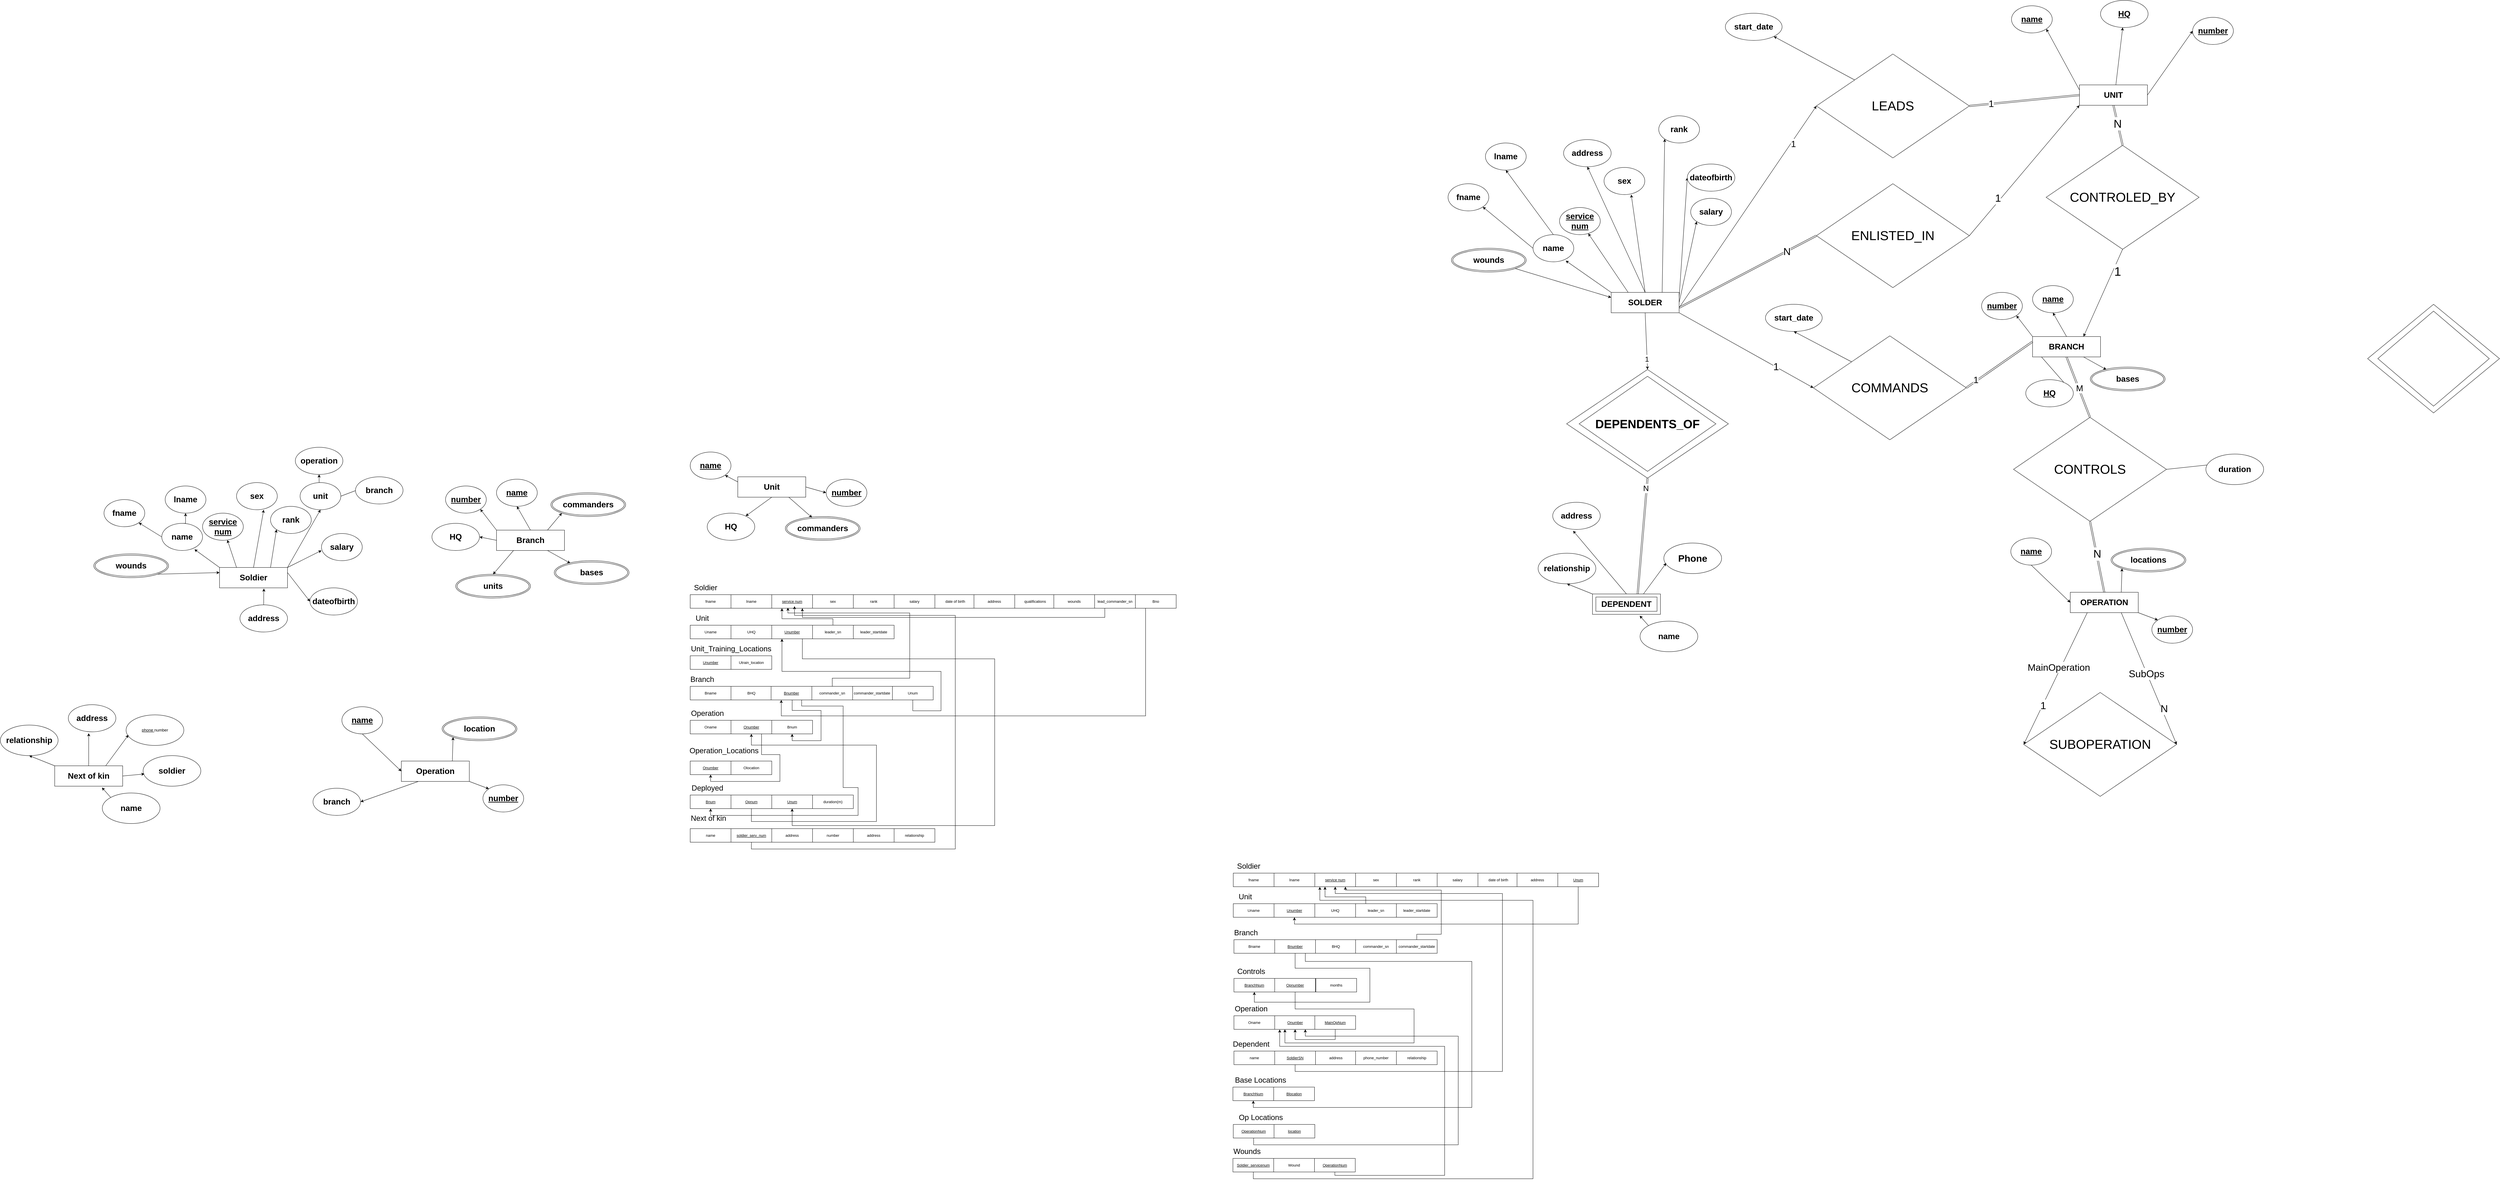 <mxfile version="24.8.4">
  <diagram name="Page-1" id="bH6cYktrfCYqlOs484KL">
    <mxGraphModel dx="1493" dy="2483" grid="1" gridSize="10" guides="1" tooltips="1" connect="1" arrows="1" fold="1" page="0" pageScale="1" pageWidth="1920" pageHeight="1200" math="0" shadow="0">
      <root>
        <mxCell id="0" />
        <mxCell id="1" parent="0" />
        <mxCell id="4qwOusfXjDZK4xlIVaBN-34" style="rounded=0;orthogonalLoop=1;jettySize=auto;html=1;exitX=0.25;exitY=0;exitDx=0;exitDy=0;" parent="1" source="LnAC4LRu0r2MABlFZwdS-2" target="LnAC4LRu0r2MABlFZwdS-19" edge="1">
          <mxGeometry relative="1" as="geometry" />
        </mxCell>
        <mxCell id="4qwOusfXjDZK4xlIVaBN-36" style="rounded=0;orthogonalLoop=1;jettySize=auto;html=1;exitX=0.75;exitY=0;exitDx=0;exitDy=0;entryX=0;entryY=1;entryDx=0;entryDy=0;" parent="1" source="LnAC4LRu0r2MABlFZwdS-2" target="LnAC4LRu0r2MABlFZwdS-20" edge="1">
          <mxGeometry relative="1" as="geometry" />
        </mxCell>
        <mxCell id="4qwOusfXjDZK4xlIVaBN-37" style="rounded=0;orthogonalLoop=1;jettySize=auto;html=1;exitX=1;exitY=0;exitDx=0;exitDy=0;entryX=0.5;entryY=1;entryDx=0;entryDy=0;" parent="1" source="LnAC4LRu0r2MABlFZwdS-2" target="LnAC4LRu0r2MABlFZwdS-22" edge="1">
          <mxGeometry relative="1" as="geometry" />
        </mxCell>
        <mxCell id="4qwOusfXjDZK4xlIVaBN-41" style="rounded=0;orthogonalLoop=1;jettySize=auto;html=1;exitX=1;exitY=0.25;exitDx=0;exitDy=0;entryX=0;entryY=0.5;entryDx=0;entryDy=0;" parent="1" source="LnAC4LRu0r2MABlFZwdS-2" target="4qwOusfXjDZK4xlIVaBN-1" edge="1">
          <mxGeometry relative="1" as="geometry" />
        </mxCell>
        <mxCell id="4qwOusfXjDZK4xlIVaBN-42" style="rounded=0;orthogonalLoop=1;jettySize=auto;html=1;exitX=1;exitY=0;exitDx=0;exitDy=0;" parent="1" source="LnAC4LRu0r2MABlFZwdS-2" edge="1">
          <mxGeometry relative="1" as="geometry">
            <mxPoint x="955" y="320" as="targetPoint" />
          </mxGeometry>
        </mxCell>
        <mxCell id="LnAC4LRu0r2MABlFZwdS-2" value="&lt;h1&gt;Soldier&lt;br&gt;&lt;/h1&gt;" style="rounded=0;whiteSpace=wrap;html=1;fontStyle=1" parent="1" vertex="1">
          <mxGeometry x="655" y="370" width="200" height="60" as="geometry" />
        </mxCell>
        <mxCell id="7I8sLlN8vbdr-Xe1Vgn2-1" style="rounded=0;orthogonalLoop=1;jettySize=auto;html=1;exitX=0.5;exitY=0;exitDx=0;exitDy=0;entryX=0.5;entryY=1;entryDx=0;entryDy=0;" parent="1" source="LnAC4LRu0r2MABlFZwdS-4" target="4qwOusfXjDZK4xlIVaBN-67" edge="1">
          <mxGeometry relative="1" as="geometry" />
        </mxCell>
        <mxCell id="7I8sLlN8vbdr-Xe1Vgn2-2" style="rounded=0;orthogonalLoop=1;jettySize=auto;html=1;exitX=0.75;exitY=0;exitDx=0;exitDy=0;entryX=0;entryY=1;entryDx=0;entryDy=0;" parent="1" source="LnAC4LRu0r2MABlFZwdS-4" target="4qwOusfXjDZK4xlIVaBN-75" edge="1">
          <mxGeometry relative="1" as="geometry" />
        </mxCell>
        <mxCell id="7I8sLlN8vbdr-Xe1Vgn2-3" style="edgeStyle=none;shape=connector;rounded=0;orthogonalLoop=1;jettySize=auto;html=1;exitX=0.25;exitY=1;exitDx=0;exitDy=0;entryX=0.5;entryY=0;entryDx=0;entryDy=0;strokeColor=default;align=center;verticalAlign=middle;fontFamily=Helvetica;fontSize=11;fontColor=default;labelBackgroundColor=default;endArrow=classic;" parent="1" source="LnAC4LRu0r2MABlFZwdS-4" target="4qwOusfXjDZK4xlIVaBN-71" edge="1">
          <mxGeometry relative="1" as="geometry" />
        </mxCell>
        <mxCell id="7I8sLlN8vbdr-Xe1Vgn2-4" style="edgeStyle=none;shape=connector;rounded=0;orthogonalLoop=1;jettySize=auto;html=1;exitX=0;exitY=0.5;exitDx=0;exitDy=0;entryX=1;entryY=0.5;entryDx=0;entryDy=0;strokeColor=default;align=center;verticalAlign=middle;fontFamily=Helvetica;fontSize=11;fontColor=default;labelBackgroundColor=default;endArrow=classic;" parent="1" source="LnAC4LRu0r2MABlFZwdS-4" target="4qwOusfXjDZK4xlIVaBN-69" edge="1">
          <mxGeometry relative="1" as="geometry" />
        </mxCell>
        <mxCell id="z0lHcYxkJEWF4RWTk2GK-2" style="rounded=0;orthogonalLoop=1;jettySize=auto;html=1;exitX=0;exitY=0;exitDx=0;exitDy=0;entryX=1;entryY=1;entryDx=0;entryDy=0;" edge="1" parent="1" source="LnAC4LRu0r2MABlFZwdS-4" target="z0lHcYxkJEWF4RWTk2GK-1">
          <mxGeometry relative="1" as="geometry" />
        </mxCell>
        <mxCell id="LnAC4LRu0r2MABlFZwdS-4" value="&lt;h1&gt;Branch&lt;br&gt;&lt;/h1&gt;" style="rounded=0;whiteSpace=wrap;html=1;" parent="1" vertex="1">
          <mxGeometry x="1470" y="260" width="200" height="60" as="geometry" />
        </mxCell>
        <mxCell id="4qwOusfXjDZK4xlIVaBN-45" style="rounded=0;orthogonalLoop=1;jettySize=auto;html=1;exitX=0;exitY=0;exitDx=0;exitDy=0;entryX=0.5;entryY=1;entryDx=0;entryDy=0;" parent="1" source="LnAC4LRu0r2MABlFZwdS-6" target="4qwOusfXjDZK4xlIVaBN-8" edge="1">
          <mxGeometry relative="1" as="geometry" />
        </mxCell>
        <mxCell id="LnAC4LRu0r2MABlFZwdS-6" value="&lt;h1&gt;Next of kin&lt;br&gt;&lt;/h1&gt;" style="rounded=0;whiteSpace=wrap;html=1;" parent="1" vertex="1">
          <mxGeometry x="170" y="954" width="200" height="60" as="geometry" />
        </mxCell>
        <mxCell id="4qwOusfXjDZK4xlIVaBN-60" style="rounded=0;orthogonalLoop=1;jettySize=auto;html=1;exitX=0.75;exitY=0;exitDx=0;exitDy=0;entryX=0;entryY=1;entryDx=0;entryDy=0;" parent="1" source="LnAC4LRu0r2MABlFZwdS-9" target="4qwOusfXjDZK4xlIVaBN-59" edge="1">
          <mxGeometry relative="1" as="geometry" />
        </mxCell>
        <mxCell id="4qwOusfXjDZK4xlIVaBN-65" style="rounded=0;orthogonalLoop=1;jettySize=auto;html=1;exitX=0.25;exitY=1;exitDx=0;exitDy=0;entryX=1;entryY=0.5;entryDx=0;entryDy=0;" parent="1" source="LnAC4LRu0r2MABlFZwdS-9" target="4qwOusfXjDZK4xlIVaBN-64" edge="1">
          <mxGeometry relative="1" as="geometry" />
        </mxCell>
        <mxCell id="z0lHcYxkJEWF4RWTk2GK-6" style="edgeStyle=none;shape=connector;rounded=0;orthogonalLoop=1;jettySize=auto;html=1;exitX=1;exitY=1;exitDx=0;exitDy=0;entryX=0;entryY=0;entryDx=0;entryDy=0;strokeColor=default;align=center;verticalAlign=middle;fontFamily=Helvetica;fontSize=11;fontColor=default;labelBackgroundColor=default;endArrow=classic;" edge="1" parent="1" source="LnAC4LRu0r2MABlFZwdS-9" target="z0lHcYxkJEWF4RWTk2GK-5">
          <mxGeometry relative="1" as="geometry" />
        </mxCell>
        <mxCell id="LnAC4LRu0r2MABlFZwdS-9" value="&lt;h1&gt;Operation&lt;br&gt;&lt;/h1&gt;" style="rounded=0;whiteSpace=wrap;html=1;" parent="1" vertex="1">
          <mxGeometry x="1190" y="940" width="200" height="60" as="geometry" />
        </mxCell>
        <mxCell id="LnAC4LRu0r2MABlFZwdS-10" value="&lt;h1&gt;fname&lt;br&gt;&lt;/h1&gt;" style="ellipse;whiteSpace=wrap;html=1;" parent="1" vertex="1">
          <mxGeometry x="315" y="170" width="120" height="80" as="geometry" />
        </mxCell>
        <mxCell id="4qwOusfXjDZK4xlIVaBN-32" style="rounded=0;orthogonalLoop=1;jettySize=auto;html=1;exitX=0;exitY=0.5;exitDx=0;exitDy=0;entryX=1;entryY=1;entryDx=0;entryDy=0;" parent="1" source="LnAC4LRu0r2MABlFZwdS-12" target="LnAC4LRu0r2MABlFZwdS-10" edge="1">
          <mxGeometry relative="1" as="geometry" />
        </mxCell>
        <mxCell id="4qwOusfXjDZK4xlIVaBN-33" style="edgeStyle=orthogonalEdgeStyle;rounded=0;orthogonalLoop=1;jettySize=auto;html=1;exitX=0.5;exitY=0;exitDx=0;exitDy=0;entryX=0.5;entryY=1;entryDx=0;entryDy=0;" parent="1" source="LnAC4LRu0r2MABlFZwdS-12" target="LnAC4LRu0r2MABlFZwdS-15" edge="1">
          <mxGeometry relative="1" as="geometry" />
        </mxCell>
        <mxCell id="LnAC4LRu0r2MABlFZwdS-12" value="&lt;h1&gt;name&lt;br&gt;&lt;/h1&gt;" style="ellipse;whiteSpace=wrap;html=1;" parent="1" vertex="1">
          <mxGeometry x="485" y="240" width="120" height="80" as="geometry" />
        </mxCell>
        <mxCell id="LnAC4LRu0r2MABlFZwdS-13" style="edgeStyle=orthogonalEdgeStyle;rounded=0;orthogonalLoop=1;jettySize=auto;html=1;exitX=0.5;exitY=1;exitDx=0;exitDy=0;" parent="1" source="LnAC4LRu0r2MABlFZwdS-2" target="LnAC4LRu0r2MABlFZwdS-2" edge="1">
          <mxGeometry relative="1" as="geometry" />
        </mxCell>
        <mxCell id="LnAC4LRu0r2MABlFZwdS-15" value="&lt;h1&gt;lname&lt;br&gt;&lt;/h1&gt;" style="ellipse;whiteSpace=wrap;html=1;" parent="1" vertex="1">
          <mxGeometry x="495" y="130" width="120" height="80" as="geometry" />
        </mxCell>
        <mxCell id="LnAC4LRu0r2MABlFZwdS-19" value="&lt;h1&gt;&lt;u&gt;service num&lt;/u&gt;&lt;br&gt;&lt;/h1&gt;" style="ellipse;whiteSpace=wrap;html=1;" parent="1" vertex="1">
          <mxGeometry x="605" y="210" width="120" height="80" as="geometry" />
        </mxCell>
        <mxCell id="LnAC4LRu0r2MABlFZwdS-20" value="&lt;h1&gt;rank&lt;br&gt;&lt;/h1&gt;" style="ellipse;whiteSpace=wrap;html=1;" parent="1" vertex="1">
          <mxGeometry x="805" y="190" width="120" height="80" as="geometry" />
        </mxCell>
        <mxCell id="LnAC4LRu0r2MABlFZwdS-21" value="&lt;h1&gt;sex&lt;br&gt;&lt;/h1&gt;" style="ellipse;whiteSpace=wrap;html=1;" parent="1" vertex="1">
          <mxGeometry x="705" y="120" width="120" height="80" as="geometry" />
        </mxCell>
        <mxCell id="4qwOusfXjDZK4xlIVaBN-39" style="rounded=0;orthogonalLoop=1;jettySize=auto;html=1;exitX=1;exitY=0.5;exitDx=0;exitDy=0;entryX=0;entryY=0.5;entryDx=0;entryDy=0;" parent="1" source="LnAC4LRu0r2MABlFZwdS-22" edge="1">
          <mxGeometry relative="1" as="geometry">
            <mxPoint x="1065.0" y="140" as="targetPoint" />
          </mxGeometry>
        </mxCell>
        <mxCell id="4qwOusfXjDZK4xlIVaBN-44" style="edgeStyle=orthogonalEdgeStyle;rounded=0;orthogonalLoop=1;jettySize=auto;html=1;exitX=0.5;exitY=0;exitDx=0;exitDy=0;entryX=0.5;entryY=1;entryDx=0;entryDy=0;" parent="1" source="LnAC4LRu0r2MABlFZwdS-22" target="4qwOusfXjDZK4xlIVaBN-43" edge="1">
          <mxGeometry relative="1" as="geometry" />
        </mxCell>
        <mxCell id="LnAC4LRu0r2MABlFZwdS-22" value="&lt;h1&gt;unit&lt;br&gt;&lt;/h1&gt;" style="ellipse;whiteSpace=wrap;html=1;" parent="1" vertex="1">
          <mxGeometry x="892" y="120" width="120" height="80" as="geometry" />
        </mxCell>
        <mxCell id="LnAC4LRu0r2MABlFZwdS-23" value="&lt;h1&gt;salary&lt;br&gt;&lt;/h1&gt;" style="ellipse;whiteSpace=wrap;html=1;" parent="1" vertex="1">
          <mxGeometry x="955" y="270" width="120" height="80" as="geometry" />
        </mxCell>
        <mxCell id="4qwOusfXjDZK4xlIVaBN-1" value="&lt;h1&gt;dateofbirth&lt;br&gt;&lt;/h1&gt;" style="ellipse;whiteSpace=wrap;html=1;" parent="1" vertex="1">
          <mxGeometry x="921" y="430" width="140" height="80" as="geometry" />
        </mxCell>
        <mxCell id="4qwOusfXjDZK4xlIVaBN-3" value="&lt;h1&gt;address&lt;br&gt;&lt;/h1&gt;" style="ellipse;whiteSpace=wrap;html=1;" parent="1" vertex="1">
          <mxGeometry x="715" y="480" width="140" height="80" as="geometry" />
        </mxCell>
        <mxCell id="4qwOusfXjDZK4xlIVaBN-8" value="&lt;h1&gt;relationship&lt;br&gt;&lt;/h1&gt;" style="ellipse;whiteSpace=wrap;html=1;" parent="1" vertex="1">
          <mxGeometry x="10" y="834" width="170" height="90" as="geometry" />
        </mxCell>
        <mxCell id="4qwOusfXjDZK4xlIVaBN-9" value="&lt;h1&gt;address&lt;br&gt;&lt;/h1&gt;" style="ellipse;whiteSpace=wrap;html=1;" parent="1" vertex="1">
          <mxGeometry x="210" y="774" width="140" height="80" as="geometry" />
        </mxCell>
        <mxCell id="4qwOusfXjDZK4xlIVaBN-10" value="&lt;u&gt;phone &lt;/u&gt;number" style="ellipse;whiteSpace=wrap;html=1;" parent="1" vertex="1">
          <mxGeometry x="380" y="804" width="170" height="90" as="geometry" />
        </mxCell>
        <mxCell id="4qwOusfXjDZK4xlIVaBN-11" value="&lt;h1&gt;soldier&lt;br&gt;&lt;/h1&gt;" style="ellipse;whiteSpace=wrap;html=1;" parent="1" vertex="1">
          <mxGeometry x="430" y="924" width="170" height="90" as="geometry" />
        </mxCell>
        <mxCell id="4qwOusfXjDZK4xlIVaBN-49" style="rounded=0;orthogonalLoop=1;jettySize=auto;html=1;exitX=0;exitY=0;exitDx=0;exitDy=0;" parent="1" source="4qwOusfXjDZK4xlIVaBN-12" edge="1">
          <mxGeometry relative="1" as="geometry">
            <mxPoint x="309" y="1018" as="targetPoint" />
          </mxGeometry>
        </mxCell>
        <mxCell id="4qwOusfXjDZK4xlIVaBN-12" value="&lt;h1&gt;name&lt;br&gt;&lt;/h1&gt;" style="ellipse;whiteSpace=wrap;html=1;" parent="1" vertex="1">
          <mxGeometry x="310" y="1034" width="170" height="90" as="geometry" />
        </mxCell>
        <mxCell id="4qwOusfXjDZK4xlIVaBN-28" style="rounded=0;orthogonalLoop=1;jettySize=auto;html=1;exitX=1;exitY=1;exitDx=0;exitDy=0;entryX=0;entryY=0.25;entryDx=0;entryDy=0;" parent="1" source="4qwOusfXjDZK4xlIVaBN-18" target="LnAC4LRu0r2MABlFZwdS-2" edge="1">
          <mxGeometry relative="1" as="geometry" />
        </mxCell>
        <mxCell id="4qwOusfXjDZK4xlIVaBN-18" value="&lt;h1&gt;wounds&lt;br&gt;&lt;/h1&gt;" style="ellipse;shape=doubleEllipse;whiteSpace=wrap;html=1;" parent="1" vertex="1">
          <mxGeometry x="285" y="330" width="220" height="70" as="geometry" />
        </mxCell>
        <mxCell id="4qwOusfXjDZK4xlIVaBN-25" style="edgeStyle=orthogonalEdgeStyle;rounded=0;orthogonalLoop=1;jettySize=auto;html=1;exitX=0.5;exitY=0;exitDx=0;exitDy=0;entryX=0.653;entryY=1.033;entryDx=0;entryDy=0;entryPerimeter=0;" parent="1" source="4qwOusfXjDZK4xlIVaBN-3" target="LnAC4LRu0r2MABlFZwdS-2" edge="1">
          <mxGeometry relative="1" as="geometry" />
        </mxCell>
        <mxCell id="4qwOusfXjDZK4xlIVaBN-31" style="rounded=0;orthogonalLoop=1;jettySize=auto;html=1;exitX=0;exitY=0;exitDx=0;exitDy=0;entryX=0.802;entryY=0.957;entryDx=0;entryDy=0;entryPerimeter=0;" parent="1" source="LnAC4LRu0r2MABlFZwdS-2" target="LnAC4LRu0r2MABlFZwdS-12" edge="1">
          <mxGeometry relative="1" as="geometry" />
        </mxCell>
        <mxCell id="4qwOusfXjDZK4xlIVaBN-35" style="rounded=0;orthogonalLoop=1;jettySize=auto;html=1;exitX=0.5;exitY=0;exitDx=0;exitDy=0;entryX=0.667;entryY=1;entryDx=0;entryDy=0;entryPerimeter=0;" parent="1" source="LnAC4LRu0r2MABlFZwdS-2" target="LnAC4LRu0r2MABlFZwdS-21" edge="1">
          <mxGeometry relative="1" as="geometry" />
        </mxCell>
        <mxCell id="4qwOusfXjDZK4xlIVaBN-38" value="&lt;h1&gt;branch&lt;br&gt;&lt;/h1&gt;" style="ellipse;whiteSpace=wrap;html=1;" parent="1" vertex="1">
          <mxGeometry x="1055" y="103" width="140" height="80" as="geometry" />
        </mxCell>
        <mxCell id="4qwOusfXjDZK4xlIVaBN-43" value="&lt;h1&gt;operation&lt;br&gt;&lt;/h1&gt;" style="ellipse;whiteSpace=wrap;html=1;" parent="1" vertex="1">
          <mxGeometry x="878" y="16" width="140" height="80" as="geometry" />
        </mxCell>
        <mxCell id="4qwOusfXjDZK4xlIVaBN-46" style="edgeStyle=orthogonalEdgeStyle;rounded=0;orthogonalLoop=1;jettySize=auto;html=1;exitX=0.5;exitY=0;exitDx=0;exitDy=0;entryX=0.429;entryY=1.05;entryDx=0;entryDy=0;entryPerimeter=0;" parent="1" source="LnAC4LRu0r2MABlFZwdS-6" target="4qwOusfXjDZK4xlIVaBN-9" edge="1">
          <mxGeometry relative="1" as="geometry" />
        </mxCell>
        <mxCell id="4qwOusfXjDZK4xlIVaBN-47" style="rounded=0;orthogonalLoop=1;jettySize=auto;html=1;exitX=0.75;exitY=0;exitDx=0;exitDy=0;entryX=0.041;entryY=0.656;entryDx=0;entryDy=0;entryPerimeter=0;" parent="1" source="LnAC4LRu0r2MABlFZwdS-6" target="4qwOusfXjDZK4xlIVaBN-10" edge="1">
          <mxGeometry relative="1" as="geometry" />
        </mxCell>
        <mxCell id="4qwOusfXjDZK4xlIVaBN-48" style="rounded=0;orthogonalLoop=1;jettySize=auto;html=1;exitX=1;exitY=0.5;exitDx=0;exitDy=0;entryX=0.024;entryY=0.6;entryDx=0;entryDy=0;entryPerimeter=0;" parent="1" source="LnAC4LRu0r2MABlFZwdS-6" target="4qwOusfXjDZK4xlIVaBN-11" edge="1">
          <mxGeometry relative="1" as="geometry" />
        </mxCell>
        <mxCell id="4qwOusfXjDZK4xlIVaBN-52" style="rounded=0;orthogonalLoop=1;jettySize=auto;html=1;exitX=0.5;exitY=1;exitDx=0;exitDy=0;entryX=0;entryY=0.5;entryDx=0;entryDy=0;" parent="1" source="4qwOusfXjDZK4xlIVaBN-51" target="LnAC4LRu0r2MABlFZwdS-9" edge="1">
          <mxGeometry relative="1" as="geometry" />
        </mxCell>
        <mxCell id="4qwOusfXjDZK4xlIVaBN-51" value="&lt;h1&gt;&lt;u&gt;name&lt;br&gt;&lt;/u&gt;&lt;/h1&gt;" style="ellipse;whiteSpace=wrap;html=1;" parent="1" vertex="1">
          <mxGeometry x="1015" y="780" width="120" height="80" as="geometry" />
        </mxCell>
        <mxCell id="4qwOusfXjDZK4xlIVaBN-59" value="&lt;h1&gt;location&lt;/h1&gt;" style="ellipse;shape=doubleEllipse;whiteSpace=wrap;html=1;" parent="1" vertex="1">
          <mxGeometry x="1310" y="810" width="220" height="70" as="geometry" />
        </mxCell>
        <mxCell id="4qwOusfXjDZK4xlIVaBN-64" value="&lt;h1&gt;branch&lt;br&gt;&lt;/h1&gt;" style="ellipse;whiteSpace=wrap;html=1;" parent="1" vertex="1">
          <mxGeometry x="930" y="1020" width="140" height="80" as="geometry" />
        </mxCell>
        <mxCell id="4qwOusfXjDZK4xlIVaBN-67" value="&lt;h1&gt;&lt;u&gt;name&lt;br&gt;&lt;/u&gt;&lt;/h1&gt;" style="ellipse;whiteSpace=wrap;html=1;" parent="1" vertex="1">
          <mxGeometry x="1470" y="110" width="120" height="80" as="geometry" />
        </mxCell>
        <mxCell id="4qwOusfXjDZK4xlIVaBN-69" value="&lt;h1&gt;HQ&lt;br&gt;&lt;/h1&gt;" style="ellipse;whiteSpace=wrap;html=1;" parent="1" vertex="1">
          <mxGeometry x="1280" y="240" width="140" height="80" as="geometry" />
        </mxCell>
        <mxCell id="4qwOusfXjDZK4xlIVaBN-71" value="&lt;h1&gt;units&lt;br&gt;&lt;/h1&gt;" style="ellipse;shape=doubleEllipse;whiteSpace=wrap;html=1;" parent="1" vertex="1">
          <mxGeometry x="1350" y="390" width="220" height="70" as="geometry" />
        </mxCell>
        <mxCell id="7I8sLlN8vbdr-Xe1Vgn2-6" style="edgeStyle=none;shape=connector;rounded=0;orthogonalLoop=1;jettySize=auto;html=1;exitX=0.5;exitY=1;exitDx=0;exitDy=0;strokeColor=default;align=center;verticalAlign=middle;fontFamily=Helvetica;fontSize=11;fontColor=default;labelBackgroundColor=default;endArrow=classic;" parent="1" source="4qwOusfXjDZK4xlIVaBN-72" target="4qwOusfXjDZK4xlIVaBN-76" edge="1">
          <mxGeometry relative="1" as="geometry" />
        </mxCell>
        <mxCell id="7I8sLlN8vbdr-Xe1Vgn2-8" style="edgeStyle=none;shape=connector;rounded=0;orthogonalLoop=1;jettySize=auto;html=1;exitX=0;exitY=0.25;exitDx=0;exitDy=0;entryX=1;entryY=1;entryDx=0;entryDy=0;strokeColor=default;align=center;verticalAlign=middle;fontFamily=Helvetica;fontSize=11;fontColor=default;labelBackgroundColor=default;endArrow=classic;" parent="1" source="4qwOusfXjDZK4xlIVaBN-72" target="4qwOusfXjDZK4xlIVaBN-78" edge="1">
          <mxGeometry relative="1" as="geometry" />
        </mxCell>
        <mxCell id="z0lHcYxkJEWF4RWTk2GK-4" style="edgeStyle=none;shape=connector;rounded=0;orthogonalLoop=1;jettySize=auto;html=1;exitX=1;exitY=0.5;exitDx=0;exitDy=0;entryX=0;entryY=0.5;entryDx=0;entryDy=0;strokeColor=default;align=center;verticalAlign=middle;fontFamily=Helvetica;fontSize=11;fontColor=default;labelBackgroundColor=default;endArrow=classic;" edge="1" parent="1" source="4qwOusfXjDZK4xlIVaBN-72" target="z0lHcYxkJEWF4RWTk2GK-3">
          <mxGeometry relative="1" as="geometry" />
        </mxCell>
        <mxCell id="4qwOusfXjDZK4xlIVaBN-72" value="&lt;h1&gt;Unit&lt;br&gt;&lt;/h1&gt;" style="rounded=0;whiteSpace=wrap;html=1;" parent="1" vertex="1">
          <mxGeometry x="2180" y="103" width="200" height="60" as="geometry" />
        </mxCell>
        <mxCell id="4qwOusfXjDZK4xlIVaBN-75" value="&lt;h1&gt;commanders&lt;br&gt;&lt;/h1&gt;" style="ellipse;shape=doubleEllipse;whiteSpace=wrap;html=1;" parent="1" vertex="1">
          <mxGeometry x="1630" y="150" width="220" height="70" as="geometry" />
        </mxCell>
        <mxCell id="4qwOusfXjDZK4xlIVaBN-76" value="&lt;h1&gt;HQ&lt;br&gt;&lt;/h1&gt;" style="ellipse;whiteSpace=wrap;html=1;" parent="1" vertex="1">
          <mxGeometry x="2090" y="210" width="140" height="80" as="geometry" />
        </mxCell>
        <mxCell id="4qwOusfXjDZK4xlIVaBN-77" value="&lt;h1&gt;commanders&lt;br&gt;&lt;/h1&gt;" style="ellipse;shape=doubleEllipse;whiteSpace=wrap;html=1;" parent="1" vertex="1">
          <mxGeometry x="2320" y="220" width="220" height="70" as="geometry" />
        </mxCell>
        <mxCell id="4qwOusfXjDZK4xlIVaBN-78" value="&lt;h1&gt;&lt;u&gt;name&lt;br&gt;&lt;/u&gt;&lt;/h1&gt;" style="ellipse;whiteSpace=wrap;html=1;" parent="1" vertex="1">
          <mxGeometry x="2040" y="30" width="120" height="80" as="geometry" />
        </mxCell>
        <mxCell id="4qwOusfXjDZK4xlIVaBN-80" value="&lt;h1&gt;bases&lt;br&gt;&lt;/h1&gt;" style="ellipse;shape=doubleEllipse;whiteSpace=wrap;html=1;" parent="1" vertex="1">
          <mxGeometry x="1640" y="350" width="220" height="70" as="geometry" />
        </mxCell>
        <mxCell id="7I8sLlN8vbdr-Xe1Vgn2-5" style="edgeStyle=none;shape=connector;rounded=0;orthogonalLoop=1;jettySize=auto;html=1;exitX=0.75;exitY=1;exitDx=0;exitDy=0;entryX=0.214;entryY=0.104;entryDx=0;entryDy=0;entryPerimeter=0;strokeColor=default;align=center;verticalAlign=middle;fontFamily=Helvetica;fontSize=11;fontColor=default;labelBackgroundColor=default;endArrow=classic;" parent="1" source="LnAC4LRu0r2MABlFZwdS-4" target="4qwOusfXjDZK4xlIVaBN-80" edge="1">
          <mxGeometry relative="1" as="geometry" />
        </mxCell>
        <mxCell id="7I8sLlN8vbdr-Xe1Vgn2-7" style="edgeStyle=none;shape=connector;rounded=0;orthogonalLoop=1;jettySize=auto;html=1;exitX=0.75;exitY=1;exitDx=0;exitDy=0;entryX=0.357;entryY=0.043;entryDx=0;entryDy=0;entryPerimeter=0;strokeColor=default;align=center;verticalAlign=middle;fontFamily=Helvetica;fontSize=11;fontColor=default;labelBackgroundColor=default;endArrow=classic;" parent="1" source="4qwOusfXjDZK4xlIVaBN-72" target="4qwOusfXjDZK4xlIVaBN-77" edge="1">
          <mxGeometry relative="1" as="geometry" />
        </mxCell>
        <mxCell id="7I8sLlN8vbdr-Xe1Vgn2-17" value="" style="group;align=left;" parent="1" vertex="1" connectable="0">
          <mxGeometry x="2030" y="500" width="130" height="80" as="geometry" />
        </mxCell>
        <mxCell id="7I8sLlN8vbdr-Xe1Vgn2-18" value="Uname" style="rounded=0;whiteSpace=wrap;html=1;fontFamily=Helvetica;fontSize=11;fontColor=default;labelBackgroundColor=default;" parent="7I8sLlN8vbdr-Xe1Vgn2-17" vertex="1">
          <mxGeometry x="10" y="40" width="120" height="40" as="geometry" />
        </mxCell>
        <mxCell id="7I8sLlN8vbdr-Xe1Vgn2-19" value="Unit" style="text;html=1;align=center;verticalAlign=middle;resizable=0;points=[];autosize=1;strokeColor=none;fillColor=none;fontFamily=Helvetica;fontSize=22;fontColor=default;labelBackgroundColor=default;" parent="7I8sLlN8vbdr-Xe1Vgn2-17" vertex="1">
          <mxGeometry x="15" width="60" height="40" as="geometry" />
        </mxCell>
        <mxCell id="7I8sLlN8vbdr-Xe1Vgn2-27" value="" style="group" parent="1" vertex="1" connectable="0">
          <mxGeometry x="2030" y="410" width="130" height="80" as="geometry" />
        </mxCell>
        <mxCell id="7I8sLlN8vbdr-Xe1Vgn2-28" value="fname" style="rounded=0;whiteSpace=wrap;html=1;fontFamily=Helvetica;fontSize=11;fontColor=default;labelBackgroundColor=default;" parent="7I8sLlN8vbdr-Xe1Vgn2-27" vertex="1">
          <mxGeometry x="10" y="40" width="120" height="40" as="geometry" />
        </mxCell>
        <mxCell id="7I8sLlN8vbdr-Xe1Vgn2-11" value="Soldier" style="text;html=1;align=center;verticalAlign=middle;resizable=0;points=[];autosize=1;strokeColor=none;fillColor=none;fontFamily=Helvetica;fontSize=22;fontColor=default;labelBackgroundColor=default;" parent="7I8sLlN8vbdr-Xe1Vgn2-27" vertex="1">
          <mxGeometry x="10" width="90" height="40" as="geometry" />
        </mxCell>
        <mxCell id="7I8sLlN8vbdr-Xe1Vgn2-30" value="" style="group" parent="1" vertex="1" connectable="0">
          <mxGeometry x="2150" y="410" width="130" height="80" as="geometry" />
        </mxCell>
        <mxCell id="7I8sLlN8vbdr-Xe1Vgn2-31" value="lname" style="rounded=0;whiteSpace=wrap;html=1;fontFamily=Helvetica;fontSize=11;fontColor=default;labelBackgroundColor=default;" parent="7I8sLlN8vbdr-Xe1Vgn2-30" vertex="1">
          <mxGeometry x="10" y="40" width="120" height="40" as="geometry" />
        </mxCell>
        <mxCell id="7I8sLlN8vbdr-Xe1Vgn2-33" value="" style="group;fontStyle=4" parent="1" vertex="1" connectable="0">
          <mxGeometry x="2270" y="410" width="130" height="80" as="geometry" />
        </mxCell>
        <mxCell id="7I8sLlN8vbdr-Xe1Vgn2-34" value="&lt;u&gt;service num&lt;/u&gt;" style="rounded=0;whiteSpace=wrap;html=1;fontFamily=Helvetica;fontSize=11;fontColor=default;labelBackgroundColor=default;" parent="7I8sLlN8vbdr-Xe1Vgn2-33" vertex="1">
          <mxGeometry x="10" y="40" width="120" height="40" as="geometry" />
        </mxCell>
        <mxCell id="7I8sLlN8vbdr-Xe1Vgn2-35" value="" style="group" parent="1" vertex="1" connectable="0">
          <mxGeometry x="2390" y="410" width="130" height="80" as="geometry" />
        </mxCell>
        <mxCell id="7I8sLlN8vbdr-Xe1Vgn2-36" value="sex" style="rounded=0;whiteSpace=wrap;html=1;fontFamily=Helvetica;fontSize=11;fontColor=default;labelBackgroundColor=default;" parent="7I8sLlN8vbdr-Xe1Vgn2-35" vertex="1">
          <mxGeometry x="10" y="40" width="120" height="40" as="geometry" />
        </mxCell>
        <mxCell id="7I8sLlN8vbdr-Xe1Vgn2-37" value="" style="group" parent="1" vertex="1" connectable="0">
          <mxGeometry x="2510" y="410" width="130" height="80" as="geometry" />
        </mxCell>
        <mxCell id="7I8sLlN8vbdr-Xe1Vgn2-38" value="rank" style="rounded=0;whiteSpace=wrap;html=1;fontFamily=Helvetica;fontSize=11;fontColor=default;labelBackgroundColor=default;" parent="7I8sLlN8vbdr-Xe1Vgn2-37" vertex="1">
          <mxGeometry x="10" y="40" width="120" height="40" as="geometry" />
        </mxCell>
        <mxCell id="7I8sLlN8vbdr-Xe1Vgn2-39" value="" style="group" parent="1" vertex="1" connectable="0">
          <mxGeometry x="2150" y="500" width="130" height="80" as="geometry" />
        </mxCell>
        <mxCell id="7I8sLlN8vbdr-Xe1Vgn2-40" value="UHQ" style="rounded=0;whiteSpace=wrap;html=1;fontFamily=Helvetica;fontSize=11;fontColor=default;labelBackgroundColor=default;" parent="7I8sLlN8vbdr-Xe1Vgn2-39" vertex="1">
          <mxGeometry x="10" y="40" width="120" height="40" as="geometry" />
        </mxCell>
        <mxCell id="7I8sLlN8vbdr-Xe1Vgn2-43" value="" style="group" parent="1" vertex="1" connectable="0">
          <mxGeometry x="2270" y="500" width="130" height="80" as="geometry" />
        </mxCell>
        <mxCell id="7I8sLlN8vbdr-Xe1Vgn2-44" value="Unumber" style="rounded=0;whiteSpace=wrap;html=1;fontFamily=Helvetica;fontSize=11;fontColor=default;labelBackgroundColor=default;fontStyle=4" parent="7I8sLlN8vbdr-Xe1Vgn2-43" vertex="1">
          <mxGeometry x="10" y="40" width="120" height="40" as="geometry" />
        </mxCell>
        <mxCell id="7I8sLlN8vbdr-Xe1Vgn2-79" value="" style="group" parent="1" vertex="1" connectable="0">
          <mxGeometry x="2630" y="410" width="130" height="80" as="geometry" />
        </mxCell>
        <mxCell id="7I8sLlN8vbdr-Xe1Vgn2-80" value="salary" style="rounded=0;whiteSpace=wrap;html=1;fontFamily=Helvetica;fontSize=11;fontColor=default;labelBackgroundColor=default;" parent="7I8sLlN8vbdr-Xe1Vgn2-79" vertex="1">
          <mxGeometry x="10" y="40" width="120" height="40" as="geometry" />
        </mxCell>
        <mxCell id="7I8sLlN8vbdr-Xe1Vgn2-81" value="" style="group" parent="1" vertex="1" connectable="0">
          <mxGeometry x="2750" y="410" width="130" height="80" as="geometry" />
        </mxCell>
        <mxCell id="7I8sLlN8vbdr-Xe1Vgn2-82" value="date of birth" style="rounded=0;whiteSpace=wrap;html=1;fontFamily=Helvetica;fontSize=11;fontColor=default;labelBackgroundColor=default;" parent="7I8sLlN8vbdr-Xe1Vgn2-81" vertex="1">
          <mxGeometry x="10" y="40" width="120" height="40" as="geometry" />
        </mxCell>
        <mxCell id="7I8sLlN8vbdr-Xe1Vgn2-83" value="" style="group" parent="1" vertex="1" connectable="0">
          <mxGeometry x="2870" y="410" width="130" height="80" as="geometry" />
        </mxCell>
        <mxCell id="7I8sLlN8vbdr-Xe1Vgn2-84" value="address" style="rounded=0;whiteSpace=wrap;html=1;fontFamily=Helvetica;fontSize=11;fontColor=default;labelBackgroundColor=default;" parent="7I8sLlN8vbdr-Xe1Vgn2-83" vertex="1">
          <mxGeometry x="5" y="40" width="120" height="40" as="geometry" />
        </mxCell>
        <mxCell id="7I8sLlN8vbdr-Xe1Vgn2-85" value="" style="group" parent="1" vertex="1" connectable="0">
          <mxGeometry x="2985" y="410" width="130" height="80" as="geometry" />
        </mxCell>
        <mxCell id="7I8sLlN8vbdr-Xe1Vgn2-86" value="qualifications" style="rounded=0;whiteSpace=wrap;html=1;fontFamily=Helvetica;fontSize=11;fontColor=default;labelBackgroundColor=default;" parent="7I8sLlN8vbdr-Xe1Vgn2-85" vertex="1">
          <mxGeometry x="10" y="40" width="120" height="40" as="geometry" />
        </mxCell>
        <mxCell id="7I8sLlN8vbdr-Xe1Vgn2-87" value="" style="group" parent="1" vertex="1" connectable="0">
          <mxGeometry x="3100" y="410" width="130" height="80" as="geometry" />
        </mxCell>
        <mxCell id="7I8sLlN8vbdr-Xe1Vgn2-88" value="wounds" style="rounded=0;whiteSpace=wrap;html=1;fontFamily=Helvetica;fontSize=11;fontColor=default;labelBackgroundColor=default;" parent="7I8sLlN8vbdr-Xe1Vgn2-87" vertex="1">
          <mxGeometry x="10" y="40" width="120" height="40" as="geometry" />
        </mxCell>
        <mxCell id="z0lHcYxkJEWF4RWTk2GK-1" value="&lt;font style=&quot;font-size: 24px;&quot;&gt;&lt;u&gt;number&lt;br&gt;&lt;/u&gt;&lt;/font&gt;" style="ellipse;whiteSpace=wrap;html=1;fontStyle=1" vertex="1" parent="1">
          <mxGeometry x="1320" y="130" width="120" height="80" as="geometry" />
        </mxCell>
        <mxCell id="z0lHcYxkJEWF4RWTk2GK-3" value="&lt;font style=&quot;font-size: 24px;&quot;&gt;&lt;u&gt;number&lt;br&gt;&lt;/u&gt;&lt;/font&gt;" style="ellipse;whiteSpace=wrap;html=1;fontStyle=1" vertex="1" parent="1">
          <mxGeometry x="2440" y="110" width="120" height="80" as="geometry" />
        </mxCell>
        <mxCell id="z0lHcYxkJEWF4RWTk2GK-5" value="&lt;font style=&quot;font-size: 24px;&quot;&gt;&lt;u&gt;number&lt;br&gt;&lt;/u&gt;&lt;/font&gt;" style="ellipse;whiteSpace=wrap;html=1;fontStyle=1" vertex="1" parent="1">
          <mxGeometry x="1430" y="1010" width="120" height="80" as="geometry" />
        </mxCell>
        <mxCell id="7I8sLlN8vbdr-Xe1Vgn2-21" value="Bname" style="rounded=0;whiteSpace=wrap;html=1;fontFamily=Helvetica;fontSize=11;fontColor=default;labelBackgroundColor=default;" parent="1" vertex="1">
          <mxGeometry x="2040" y="720" width="120" height="40" as="geometry" />
        </mxCell>
        <mxCell id="7I8sLlN8vbdr-Xe1Vgn2-22" value="Branch" style="text;html=1;align=center;verticalAlign=middle;resizable=0;points=[];autosize=1;strokeColor=none;fillColor=none;fontFamily=Helvetica;fontSize=22;fontColor=default;labelBackgroundColor=default;" parent="1" vertex="1">
          <mxGeometry x="2030" y="680" width="90" height="40" as="geometry" />
        </mxCell>
        <mxCell id="7I8sLlN8vbdr-Xe1Vgn2-24" value="" style="group" parent="1" vertex="1" connectable="0">
          <mxGeometry x="2040" y="770" width="1080" height="409" as="geometry" />
        </mxCell>
        <mxCell id="z0lHcYxkJEWF4RWTk2GK-8" value="name" style="rounded=0;whiteSpace=wrap;html=1;fontFamily=Helvetica;fontSize=11;fontColor=default;labelBackgroundColor=default;" vertex="1" parent="7I8sLlN8vbdr-Xe1Vgn2-24">
          <mxGeometry y="369" width="120" height="40" as="geometry" />
        </mxCell>
        <mxCell id="z0lHcYxkJEWF4RWTk2GK-11" value="&lt;u&gt;soldier_serv_num&lt;/u&gt;" style="rounded=0;whiteSpace=wrap;html=1;fontFamily=Helvetica;fontSize=11;fontColor=default;labelBackgroundColor=default;" vertex="1" parent="7I8sLlN8vbdr-Xe1Vgn2-24">
          <mxGeometry x="120" y="369" width="120" height="40" as="geometry" />
        </mxCell>
        <mxCell id="z0lHcYxkJEWF4RWTk2GK-12" value="address" style="rounded=0;whiteSpace=wrap;html=1;fontFamily=Helvetica;fontSize=11;fontColor=default;labelBackgroundColor=default;" vertex="1" parent="7I8sLlN8vbdr-Xe1Vgn2-24">
          <mxGeometry x="240" y="369" width="120" height="40" as="geometry" />
        </mxCell>
        <mxCell id="z0lHcYxkJEWF4RWTk2GK-13" value="number" style="rounded=0;whiteSpace=wrap;html=1;fontFamily=Helvetica;fontSize=11;fontColor=default;labelBackgroundColor=default;" vertex="1" parent="7I8sLlN8vbdr-Xe1Vgn2-24">
          <mxGeometry x="360" y="369" width="120" height="40" as="geometry" />
        </mxCell>
        <mxCell id="z0lHcYxkJEWF4RWTk2GK-15" value="address" style="rounded=0;whiteSpace=wrap;html=1;fontFamily=Helvetica;fontSize=11;fontColor=default;labelBackgroundColor=default;" vertex="1" parent="7I8sLlN8vbdr-Xe1Vgn2-24">
          <mxGeometry x="480" y="369" width="120" height="40" as="geometry" />
        </mxCell>
        <mxCell id="z0lHcYxkJEWF4RWTk2GK-9" value="&amp;nbsp;&amp;nbsp;&amp;nbsp;&amp;nbsp;&amp;nbsp; Next of kin" style="text;html=1;align=center;verticalAlign=middle;resizable=0;points=[];autosize=1;strokeColor=none;fillColor=none;fontFamily=Helvetica;fontSize=22;fontColor=default;labelBackgroundColor=default;" vertex="1" parent="7I8sLlN8vbdr-Xe1Vgn2-24">
          <mxGeometry x="-44.5" y="320" width="159" height="38" as="geometry" />
        </mxCell>
        <mxCell id="z0lHcYxkJEWF4RWTk2GK-44" value="Oname" style="rounded=0;whiteSpace=wrap;html=1;fontFamily=Helvetica;fontSize=11;fontColor=default;labelBackgroundColor=default;" vertex="1" parent="7I8sLlN8vbdr-Xe1Vgn2-24">
          <mxGeometry y="50" width="120" height="40" as="geometry" />
        </mxCell>
        <mxCell id="z0lHcYxkJEWF4RWTk2GK-161" style="edgeStyle=orthogonalEdgeStyle;shape=connector;rounded=0;orthogonalLoop=1;jettySize=auto;html=1;exitX=0.75;exitY=1;exitDx=0;exitDy=0;entryX=0.5;entryY=1;entryDx=0;entryDy=0;strokeColor=default;align=center;verticalAlign=middle;fontFamily=Helvetica;fontSize=11;fontColor=default;labelBackgroundColor=default;endArrow=classic;" edge="1" parent="7I8sLlN8vbdr-Xe1Vgn2-24" source="z0lHcYxkJEWF4RWTk2GK-45" target="z0lHcYxkJEWF4RWTk2GK-34">
          <mxGeometry relative="1" as="geometry">
            <Array as="points">
              <mxPoint x="210" y="151" />
              <mxPoint x="264" y="151" />
              <mxPoint x="264" y="230" />
              <mxPoint x="60" y="230" />
            </Array>
          </mxGeometry>
        </mxCell>
        <mxCell id="z0lHcYxkJEWF4RWTk2GK-45" value="&lt;u&gt;Onumber&lt;/u&gt;" style="rounded=0;whiteSpace=wrap;html=1;fontFamily=Helvetica;fontSize=11;fontColor=default;labelBackgroundColor=default;" vertex="1" parent="7I8sLlN8vbdr-Xe1Vgn2-24">
          <mxGeometry x="120" y="50" width="120" height="40" as="geometry" />
        </mxCell>
        <mxCell id="z0lHcYxkJEWF4RWTk2GK-48" value="&amp;nbsp;&amp;nbsp;&amp;nbsp;&amp;nbsp; Operation" style="text;html=1;align=center;verticalAlign=middle;resizable=0;points=[];autosize=1;strokeColor=none;fillColor=none;fontFamily=Helvetica;fontSize=22;fontColor=default;labelBackgroundColor=default;" vertex="1" parent="7I8sLlN8vbdr-Xe1Vgn2-24">
          <mxGeometry x="-40" y="10" width="150" height="40" as="geometry" />
        </mxCell>
        <mxCell id="7I8sLlN8vbdr-Xe1Vgn2-25" value="&lt;u&gt;Bnum&lt;/u&gt;" style="rounded=0;whiteSpace=wrap;html=1;fontFamily=Helvetica;fontSize=11;fontColor=default;labelBackgroundColor=default;" parent="7I8sLlN8vbdr-Xe1Vgn2-24" vertex="1">
          <mxGeometry y="270" width="120" height="40" as="geometry" />
        </mxCell>
        <mxCell id="z0lHcYxkJEWF4RWTk2GK-159" style="edgeStyle=orthogonalEdgeStyle;shape=connector;rounded=0;orthogonalLoop=1;jettySize=auto;html=1;exitX=0.5;exitY=1;exitDx=0;exitDy=0;entryX=0.5;entryY=1;entryDx=0;entryDy=0;strokeColor=default;align=center;verticalAlign=middle;fontFamily=Helvetica;fontSize=11;fontColor=default;labelBackgroundColor=default;endArrow=classic;" edge="1" parent="7I8sLlN8vbdr-Xe1Vgn2-24" source="7I8sLlN8vbdr-Xe1Vgn2-60" target="z0lHcYxkJEWF4RWTk2GK-45">
          <mxGeometry relative="1" as="geometry">
            <Array as="points">
              <mxPoint x="180" y="348" />
              <mxPoint x="548" y="348" />
              <mxPoint x="548" y="123" />
              <mxPoint x="180" y="123" />
            </Array>
          </mxGeometry>
        </mxCell>
        <mxCell id="7I8sLlN8vbdr-Xe1Vgn2-60" value="&lt;u&gt;Opnum&lt;/u&gt;" style="rounded=0;whiteSpace=wrap;html=1;fontFamily=Helvetica;fontSize=11;fontColor=default;labelBackgroundColor=default;" parent="7I8sLlN8vbdr-Xe1Vgn2-24" vertex="1">
          <mxGeometry x="120" y="270" width="120" height="40" as="geometry" />
        </mxCell>
        <mxCell id="7I8sLlN8vbdr-Xe1Vgn2-63" value="duration(m)" style="rounded=0;whiteSpace=wrap;html=1;fontFamily=Helvetica;fontSize=11;fontColor=default;labelBackgroundColor=default;" parent="7I8sLlN8vbdr-Xe1Vgn2-24" vertex="1">
          <mxGeometry x="360" y="270" width="120" height="40" as="geometry" />
        </mxCell>
        <mxCell id="7I8sLlN8vbdr-Xe1Vgn2-26" value="&amp;nbsp;&amp;nbsp;&amp;nbsp;&amp;nbsp; Deployed" style="text;html=1;align=center;verticalAlign=middle;resizable=0;points=[];autosize=1;strokeColor=none;fillColor=none;fontFamily=Helvetica;fontSize=22;fontColor=default;labelBackgroundColor=default;" parent="7I8sLlN8vbdr-Xe1Vgn2-24" vertex="1">
          <mxGeometry x="-40" y="230" width="150" height="40" as="geometry" />
        </mxCell>
        <mxCell id="z0lHcYxkJEWF4RWTk2GK-34" value="&lt;u&gt;Onumber&lt;/u&gt;" style="rounded=0;whiteSpace=wrap;html=1;fontFamily=Helvetica;fontSize=11;fontColor=default;labelBackgroundColor=default;" vertex="1" parent="7I8sLlN8vbdr-Xe1Vgn2-24">
          <mxGeometry y="170" width="120" height="40" as="geometry" />
        </mxCell>
        <mxCell id="z0lHcYxkJEWF4RWTk2GK-35" value="Olocation" style="rounded=0;whiteSpace=wrap;html=1;fontFamily=Helvetica;fontSize=11;fontColor=default;labelBackgroundColor=default;" vertex="1" parent="7I8sLlN8vbdr-Xe1Vgn2-24">
          <mxGeometry x="120" y="170" width="120" height="40" as="geometry" />
        </mxCell>
        <mxCell id="z0lHcYxkJEWF4RWTk2GK-33" value="&amp;nbsp;&amp;nbsp;&amp;nbsp;&amp;nbsp;&amp;nbsp;&amp;nbsp;&amp;nbsp;&amp;nbsp;&amp;nbsp;&amp;nbsp;&amp;nbsp;&amp;nbsp;&amp;nbsp;&amp;nbsp;&amp;nbsp;&amp;nbsp;&amp;nbsp;&amp;nbsp;&amp;nbsp;&amp;nbsp; Operation_Locations" style="text;html=1;align=center;verticalAlign=middle;resizable=0;points=[];autosize=1;strokeColor=none;fillColor=none;fontFamily=Helvetica;fontSize=22;fontColor=default;labelBackgroundColor=default;" vertex="1" parent="7I8sLlN8vbdr-Xe1Vgn2-24">
          <mxGeometry x="-140" y="120" width="350" height="40" as="geometry" />
        </mxCell>
        <mxCell id="z0lHcYxkJEWF4RWTk2GK-54" value="relationship" style="rounded=0;whiteSpace=wrap;html=1;fontFamily=Helvetica;fontSize=11;fontColor=default;labelBackgroundColor=default;" vertex="1" parent="7I8sLlN8vbdr-Xe1Vgn2-24">
          <mxGeometry x="600" y="369" width="120" height="40" as="geometry" />
        </mxCell>
        <mxCell id="z0lHcYxkJEWF4RWTk2GK-61" value="Bnum" style="rounded=0;whiteSpace=wrap;html=1;fontFamily=Helvetica;fontSize=11;labelBackgroundColor=default;" vertex="1" parent="7I8sLlN8vbdr-Xe1Vgn2-24">
          <mxGeometry x="240" y="50" width="120" height="40" as="geometry" />
        </mxCell>
        <mxCell id="z0lHcYxkJEWF4RWTk2GK-142" value="&lt;u&gt;Unum&lt;br&gt;&lt;/u&gt;" style="rounded=0;whiteSpace=wrap;html=1;fontFamily=Helvetica;fontSize=11;fontColor=default;labelBackgroundColor=default;" vertex="1" parent="7I8sLlN8vbdr-Xe1Vgn2-24">
          <mxGeometry x="240" y="270" width="120" height="40" as="geometry" />
        </mxCell>
        <mxCell id="7I8sLlN8vbdr-Xe1Vgn2-52" value="" style="group" parent="1" vertex="1" connectable="0">
          <mxGeometry x="2160" y="680" width="130" height="80" as="geometry" />
        </mxCell>
        <mxCell id="7I8sLlN8vbdr-Xe1Vgn2-53" value="BHQ" style="rounded=0;whiteSpace=wrap;html=1;fontFamily=Helvetica;fontSize=11;fontColor=default;labelBackgroundColor=default;" parent="7I8sLlN8vbdr-Xe1Vgn2-52" vertex="1">
          <mxGeometry y="40" width="120" height="40" as="geometry" />
        </mxCell>
        <mxCell id="z0lHcYxkJEWF4RWTk2GK-80" style="edgeStyle=orthogonalEdgeStyle;shape=connector;rounded=0;orthogonalLoop=1;jettySize=auto;html=1;exitX=0.5;exitY=1;exitDx=0;exitDy=0;entryX=0.5;entryY=1;entryDx=0;entryDy=0;strokeColor=default;align=center;verticalAlign=middle;fontFamily=Helvetica;fontSize=11;fontColor=default;labelBackgroundColor=default;endArrow=classic;" edge="1" parent="1" source="7I8sLlN8vbdr-Xe1Vgn2-56" target="z0lHcYxkJEWF4RWTk2GK-61">
          <mxGeometry relative="1" as="geometry">
            <Array as="points">
              <mxPoint x="2340" y="791" />
              <mxPoint x="2425" y="791" />
              <mxPoint x="2425" y="880" />
              <mxPoint x="2340" y="880" />
            </Array>
          </mxGeometry>
        </mxCell>
        <mxCell id="z0lHcYxkJEWF4RWTk2GK-158" style="edgeStyle=orthogonalEdgeStyle;shape=connector;rounded=0;orthogonalLoop=1;jettySize=auto;html=1;exitX=0.75;exitY=1;exitDx=0;exitDy=0;entryX=0.5;entryY=1;entryDx=0;entryDy=0;strokeColor=default;align=center;verticalAlign=middle;fontFamily=Helvetica;fontSize=11;fontColor=default;labelBackgroundColor=default;endArrow=classic;" edge="1" parent="1" source="7I8sLlN8vbdr-Xe1Vgn2-56" target="7I8sLlN8vbdr-Xe1Vgn2-25">
          <mxGeometry relative="1" as="geometry">
            <Array as="points">
              <mxPoint x="2368" y="778" />
              <mxPoint x="2490" y="778" />
              <mxPoint x="2490" y="1018" />
              <mxPoint x="2534" y="1018" />
              <mxPoint x="2534" y="1100" />
              <mxPoint x="2100" y="1100" />
            </Array>
          </mxGeometry>
        </mxCell>
        <mxCell id="7I8sLlN8vbdr-Xe1Vgn2-56" value="&lt;u&gt;Bnumber&lt;/u&gt;" style="rounded=0;whiteSpace=wrap;html=1;fontFamily=Helvetica;fontSize=11;fontColor=default;labelBackgroundColor=default;" parent="1" vertex="1">
          <mxGeometry x="2278" y="720" width="120" height="40" as="geometry" />
        </mxCell>
        <mxCell id="z0lHcYxkJEWF4RWTk2GK-17" value="&lt;u&gt;Unumber&lt;/u&gt;" style="rounded=0;whiteSpace=wrap;html=1;fontFamily=Helvetica;fontSize=11;fontColor=default;labelBackgroundColor=default;" vertex="1" parent="1">
          <mxGeometry x="2040" y="630" width="120" height="40" as="geometry" />
        </mxCell>
        <mxCell id="z0lHcYxkJEWF4RWTk2GK-18" value="" style="group" vertex="1" connectable="0" parent="1">
          <mxGeometry x="2150" y="590" width="130" height="80" as="geometry" />
        </mxCell>
        <mxCell id="z0lHcYxkJEWF4RWTk2GK-19" value="Utrain_location" style="rounded=0;whiteSpace=wrap;html=1;fontFamily=Helvetica;fontSize=11;fontColor=default;labelBackgroundColor=default;" vertex="1" parent="z0lHcYxkJEWF4RWTk2GK-18">
          <mxGeometry x="10" y="40" width="120" height="40" as="geometry" />
        </mxCell>
        <mxCell id="z0lHcYxkJEWF4RWTk2GK-28" value="Unit_Training_Locations" style="text;html=1;align=center;verticalAlign=middle;resizable=0;points=[];autosize=1;strokeColor=none;fillColor=none;fontFamily=Helvetica;fontSize=22;fontColor=default;labelBackgroundColor=default;" vertex="1" parent="1">
          <mxGeometry x="2030" y="590" width="260" height="40" as="geometry" />
        </mxCell>
        <mxCell id="z0lHcYxkJEWF4RWTk2GK-165" style="edgeStyle=orthogonalEdgeStyle;shape=connector;rounded=0;orthogonalLoop=1;jettySize=auto;html=1;exitX=0.5;exitY=0;exitDx=0;exitDy=0;entryX=0.25;entryY=1;entryDx=0;entryDy=0;strokeColor=default;align=center;verticalAlign=middle;fontFamily=Helvetica;fontSize=11;fontColor=default;labelBackgroundColor=default;endArrow=classic;" edge="1" parent="1" source="z0lHcYxkJEWF4RWTk2GK-55" target="7I8sLlN8vbdr-Xe1Vgn2-34">
          <mxGeometry relative="1" as="geometry">
            <Array as="points">
              <mxPoint x="2460" y="521" />
              <mxPoint x="2310" y="521" />
            </Array>
          </mxGeometry>
        </mxCell>
        <mxCell id="z0lHcYxkJEWF4RWTk2GK-55" value="leader_sn" style="rounded=0;whiteSpace=wrap;html=1;fontFamily=Helvetica;fontSize=11;labelBackgroundColor=default;" vertex="1" parent="1">
          <mxGeometry x="2400" y="540" width="120" height="40" as="geometry" />
        </mxCell>
        <mxCell id="z0lHcYxkJEWF4RWTk2GK-57" value="leader_startdate" style="rounded=0;whiteSpace=wrap;html=1;fontFamily=Helvetica;fontSize=11;labelBackgroundColor=default;" vertex="1" parent="1">
          <mxGeometry x="2520" y="540" width="120" height="40" as="geometry" />
        </mxCell>
        <mxCell id="z0lHcYxkJEWF4RWTk2GK-168" style="edgeStyle=orthogonalEdgeStyle;shape=connector;rounded=0;orthogonalLoop=1;jettySize=auto;html=1;exitX=0.25;exitY=1;exitDx=0;exitDy=0;entryX=0.75;entryY=1;entryDx=0;entryDy=0;strokeColor=default;align=center;verticalAlign=middle;fontFamily=Helvetica;fontSize=11;fontColor=default;labelBackgroundColor=default;endArrow=classic;" edge="1" parent="1" source="z0lHcYxkJEWF4RWTk2GK-59" target="7I8sLlN8vbdr-Xe1Vgn2-34">
          <mxGeometry relative="1" as="geometry">
            <Array as="points">
              <mxPoint x="3260" y="517" />
              <mxPoint x="2370" y="517" />
            </Array>
          </mxGeometry>
        </mxCell>
        <mxCell id="z0lHcYxkJEWF4RWTk2GK-59" value="lead_commander_sn" style="rounded=0;whiteSpace=wrap;html=1;fontFamily=Helvetica;fontSize=11;labelBackgroundColor=default;" vertex="1" parent="1">
          <mxGeometry x="3230" y="450" width="120" height="40" as="geometry" />
        </mxCell>
        <mxCell id="z0lHcYxkJEWF4RWTk2GK-60" value="commander_startdate" style="rounded=0;whiteSpace=wrap;html=1;fontFamily=Helvetica;fontSize=11;labelBackgroundColor=default;" vertex="1" parent="1">
          <mxGeometry x="2515" y="720" width="120" height="40" as="geometry" />
        </mxCell>
        <mxCell id="z0lHcYxkJEWF4RWTk2GK-167" style="edgeStyle=orthogonalEdgeStyle;shape=connector;rounded=0;orthogonalLoop=1;jettySize=auto;html=1;exitX=0.25;exitY=1;exitDx=0;exitDy=0;entryX=0.25;entryY=1;entryDx=0;entryDy=0;strokeColor=default;align=center;verticalAlign=middle;fontFamily=Helvetica;fontSize=11;fontColor=default;labelBackgroundColor=default;endArrow=classic;" edge="1" parent="1" source="z0lHcYxkJEWF4RWTk2GK-62" target="7I8sLlN8vbdr-Xe1Vgn2-56">
          <mxGeometry relative="1" as="geometry">
            <Array as="points">
              <mxPoint x="3380" y="807" />
              <mxPoint x="2308" y="807" />
            </Array>
          </mxGeometry>
        </mxCell>
        <mxCell id="z0lHcYxkJEWF4RWTk2GK-62" value="Bno" style="rounded=0;whiteSpace=wrap;html=1;fontFamily=Helvetica;fontSize=11;labelBackgroundColor=default;" vertex="1" parent="1">
          <mxGeometry x="3350" y="450" width="120" height="40" as="geometry" />
        </mxCell>
        <mxCell id="z0lHcYxkJEWF4RWTk2GK-164" style="edgeStyle=orthogonalEdgeStyle;shape=connector;rounded=0;orthogonalLoop=1;jettySize=auto;html=1;exitX=0.5;exitY=1;exitDx=0;exitDy=0;entryX=0.25;entryY=1;entryDx=0;entryDy=0;strokeColor=default;align=center;verticalAlign=middle;fontFamily=Helvetica;fontSize=11;fontColor=default;labelBackgroundColor=default;endArrow=classic;" edge="1" parent="1" source="z0lHcYxkJEWF4RWTk2GK-63" target="7I8sLlN8vbdr-Xe1Vgn2-44">
          <mxGeometry relative="1" as="geometry">
            <Array as="points">
              <mxPoint x="2695" y="792" />
              <mxPoint x="2778" y="792" />
              <mxPoint x="2778" y="676" />
              <mxPoint x="2310" y="676" />
            </Array>
          </mxGeometry>
        </mxCell>
        <mxCell id="z0lHcYxkJEWF4RWTk2GK-63" value="Unum" style="rounded=0;whiteSpace=wrap;html=1;fontFamily=Helvetica;fontSize=11;labelBackgroundColor=default;" vertex="1" parent="1">
          <mxGeometry x="2635" y="720" width="120" height="40" as="geometry" />
        </mxCell>
        <mxCell id="z0lHcYxkJEWF4RWTk2GK-160" style="edgeStyle=orthogonalEdgeStyle;shape=connector;rounded=0;orthogonalLoop=1;jettySize=auto;html=1;exitX=0.75;exitY=1;exitDx=0;exitDy=0;entryX=0.5;entryY=1;entryDx=0;entryDy=0;strokeColor=default;align=center;verticalAlign=middle;fontFamily=Helvetica;fontSize=11;fontColor=default;labelBackgroundColor=default;endArrow=classic;" edge="1" parent="1" source="7I8sLlN8vbdr-Xe1Vgn2-44" target="z0lHcYxkJEWF4RWTk2GK-142">
          <mxGeometry relative="1" as="geometry">
            <Array as="points">
              <mxPoint x="2370" y="639" />
              <mxPoint x="2936" y="639" />
              <mxPoint x="2936" y="1130" />
              <mxPoint x="2340" y="1130" />
            </Array>
          </mxGeometry>
        </mxCell>
        <mxCell id="z0lHcYxkJEWF4RWTk2GK-163" value="commander_sn" style="rounded=0;whiteSpace=wrap;html=1;fontFamily=Helvetica;fontSize=11;labelBackgroundColor=default;" vertex="1" parent="1">
          <mxGeometry x="2398" y="720" width="120" height="40" as="geometry" />
        </mxCell>
        <mxCell id="z0lHcYxkJEWF4RWTk2GK-166" style="edgeStyle=orthogonalEdgeStyle;shape=connector;rounded=0;orthogonalLoop=1;jettySize=auto;html=1;exitX=0.5;exitY=0;exitDx=0;exitDy=0;entryX=0.396;entryY=0.958;entryDx=0;entryDy=0;entryPerimeter=0;strokeColor=default;align=center;verticalAlign=middle;fontFamily=Helvetica;fontSize=11;fontColor=default;labelBackgroundColor=default;endArrow=classic;" edge="1" parent="1" source="z0lHcYxkJEWF4RWTk2GK-163" target="7I8sLlN8vbdr-Xe1Vgn2-34">
          <mxGeometry relative="1" as="geometry">
            <Array as="points">
              <mxPoint x="2458" y="696" />
              <mxPoint x="2686" y="696" />
              <mxPoint x="2686" y="504" />
              <mxPoint x="2328" y="504" />
            </Array>
          </mxGeometry>
        </mxCell>
        <mxCell id="z0lHcYxkJEWF4RWTk2GK-172" style="edgeStyle=orthogonalEdgeStyle;shape=connector;rounded=0;orthogonalLoop=1;jettySize=auto;html=1;exitX=0.5;exitY=1;exitDx=0;exitDy=0;entryX=0.558;entryY=0.85;entryDx=0;entryDy=0;entryPerimeter=0;strokeColor=default;align=center;verticalAlign=middle;fontFamily=Helvetica;fontSize=11;fontColor=default;labelBackgroundColor=default;endArrow=classic;" edge="1" parent="1" source="z0lHcYxkJEWF4RWTk2GK-11" target="7I8sLlN8vbdr-Xe1Vgn2-34">
          <mxGeometry relative="1" as="geometry">
            <Array as="points">
              <mxPoint x="2220" y="1199" />
              <mxPoint x="2820" y="1199" />
              <mxPoint x="2820" y="511" />
              <mxPoint x="2347" y="511" />
            </Array>
          </mxGeometry>
        </mxCell>
        <mxCell id="z0lHcYxkJEWF4RWTk2GK-174" value="" style="group;align=left;" vertex="1" connectable="0" parent="1">
          <mxGeometry x="3628" y="1320" width="130" height="80" as="geometry" />
        </mxCell>
        <mxCell id="z0lHcYxkJEWF4RWTk2GK-175" value="Uname" style="rounded=0;whiteSpace=wrap;html=1;fontFamily=Helvetica;fontSize=11;fontColor=default;labelBackgroundColor=default;" vertex="1" parent="z0lHcYxkJEWF4RWTk2GK-174">
          <mxGeometry x="10" y="40" width="120" height="40" as="geometry" />
        </mxCell>
        <mxCell id="z0lHcYxkJEWF4RWTk2GK-176" value="Unit" style="text;html=1;align=center;verticalAlign=middle;resizable=0;points=[];autosize=1;strokeColor=none;fillColor=none;fontFamily=Helvetica;fontSize=22;fontColor=default;labelBackgroundColor=default;" vertex="1" parent="z0lHcYxkJEWF4RWTk2GK-174">
          <mxGeometry x="15" width="60" height="40" as="geometry" />
        </mxCell>
        <mxCell id="z0lHcYxkJEWF4RWTk2GK-177" value="" style="group" vertex="1" connectable="0" parent="1">
          <mxGeometry x="3628" y="1230" width="130" height="80" as="geometry" />
        </mxCell>
        <mxCell id="z0lHcYxkJEWF4RWTk2GK-178" value="fname" style="rounded=0;whiteSpace=wrap;html=1;fontFamily=Helvetica;fontSize=11;fontColor=default;labelBackgroundColor=default;" vertex="1" parent="z0lHcYxkJEWF4RWTk2GK-177">
          <mxGeometry x="10" y="40" width="120" height="40" as="geometry" />
        </mxCell>
        <mxCell id="z0lHcYxkJEWF4RWTk2GK-179" value="Soldier" style="text;html=1;align=center;verticalAlign=middle;resizable=0;points=[];autosize=1;strokeColor=none;fillColor=none;fontFamily=Helvetica;fontSize=22;fontColor=default;labelBackgroundColor=default;" vertex="1" parent="z0lHcYxkJEWF4RWTk2GK-177">
          <mxGeometry x="10" width="90" height="40" as="geometry" />
        </mxCell>
        <mxCell id="z0lHcYxkJEWF4RWTk2GK-180" value="" style="group" vertex="1" connectable="0" parent="1">
          <mxGeometry x="3748" y="1230" width="130" height="80" as="geometry" />
        </mxCell>
        <mxCell id="z0lHcYxkJEWF4RWTk2GK-181" value="lname" style="rounded=0;whiteSpace=wrap;html=1;fontFamily=Helvetica;fontSize=11;fontColor=default;labelBackgroundColor=default;" vertex="1" parent="z0lHcYxkJEWF4RWTk2GK-180">
          <mxGeometry x="10" y="40" width="120" height="40" as="geometry" />
        </mxCell>
        <mxCell id="z0lHcYxkJEWF4RWTk2GK-182" value="" style="group;fontStyle=4" vertex="1" connectable="0" parent="1">
          <mxGeometry x="3868" y="1230" width="130" height="80" as="geometry" />
        </mxCell>
        <mxCell id="z0lHcYxkJEWF4RWTk2GK-183" value="&lt;u&gt;service num&lt;/u&gt;" style="rounded=0;whiteSpace=wrap;html=1;fontFamily=Helvetica;fontSize=11;fontColor=default;labelBackgroundColor=default;" vertex="1" parent="z0lHcYxkJEWF4RWTk2GK-182">
          <mxGeometry x="10" y="40" width="120" height="40" as="geometry" />
        </mxCell>
        <mxCell id="z0lHcYxkJEWF4RWTk2GK-184" value="" style="group" vertex="1" connectable="0" parent="1">
          <mxGeometry x="3988" y="1230" width="130" height="80" as="geometry" />
        </mxCell>
        <mxCell id="z0lHcYxkJEWF4RWTk2GK-185" value="sex" style="rounded=0;whiteSpace=wrap;html=1;fontFamily=Helvetica;fontSize=11;fontColor=default;labelBackgroundColor=default;" vertex="1" parent="z0lHcYxkJEWF4RWTk2GK-184">
          <mxGeometry x="10" y="40" width="120" height="40" as="geometry" />
        </mxCell>
        <mxCell id="z0lHcYxkJEWF4RWTk2GK-186" value="" style="group" vertex="1" connectable="0" parent="1">
          <mxGeometry x="4108" y="1230" width="130" height="80" as="geometry" />
        </mxCell>
        <mxCell id="z0lHcYxkJEWF4RWTk2GK-187" value="rank" style="rounded=0;whiteSpace=wrap;html=1;fontFamily=Helvetica;fontSize=11;fontColor=default;labelBackgroundColor=default;" vertex="1" parent="z0lHcYxkJEWF4RWTk2GK-186">
          <mxGeometry x="10" y="40" width="120" height="40" as="geometry" />
        </mxCell>
        <mxCell id="z0lHcYxkJEWF4RWTk2GK-188" value="" style="group" vertex="1" connectable="0" parent="1">
          <mxGeometry x="3868" y="1320" width="130" height="80" as="geometry" />
        </mxCell>
        <mxCell id="z0lHcYxkJEWF4RWTk2GK-189" value="UHQ" style="rounded=0;whiteSpace=wrap;html=1;fontFamily=Helvetica;fontSize=11;fontColor=default;labelBackgroundColor=default;" vertex="1" parent="z0lHcYxkJEWF4RWTk2GK-188">
          <mxGeometry x="10" y="40" width="120" height="40" as="geometry" />
        </mxCell>
        <mxCell id="z0lHcYxkJEWF4RWTk2GK-190" value="" style="group" vertex="1" connectable="0" parent="1">
          <mxGeometry x="3748" y="1320" width="130" height="80" as="geometry" />
        </mxCell>
        <mxCell id="z0lHcYxkJEWF4RWTk2GK-191" value="Unumber" style="rounded=0;whiteSpace=wrap;html=1;fontFamily=Helvetica;fontSize=11;fontColor=default;labelBackgroundColor=default;fontStyle=4" vertex="1" parent="z0lHcYxkJEWF4RWTk2GK-190">
          <mxGeometry x="10" y="40" width="120" height="40" as="geometry" />
        </mxCell>
        <mxCell id="z0lHcYxkJEWF4RWTk2GK-192" value="" style="group" vertex="1" connectable="0" parent="1">
          <mxGeometry x="4228" y="1230" width="130" height="80" as="geometry" />
        </mxCell>
        <mxCell id="z0lHcYxkJEWF4RWTk2GK-193" value="salary" style="rounded=0;whiteSpace=wrap;html=1;fontFamily=Helvetica;fontSize=11;fontColor=default;labelBackgroundColor=default;" vertex="1" parent="z0lHcYxkJEWF4RWTk2GK-192">
          <mxGeometry x="10" y="40" width="120" height="40" as="geometry" />
        </mxCell>
        <mxCell id="z0lHcYxkJEWF4RWTk2GK-194" value="" style="group" vertex="1" connectable="0" parent="1">
          <mxGeometry x="4348" y="1230" width="130" height="80" as="geometry" />
        </mxCell>
        <mxCell id="z0lHcYxkJEWF4RWTk2GK-195" value="date of birth" style="rounded=0;whiteSpace=wrap;html=1;fontFamily=Helvetica;fontSize=11;fontColor=default;labelBackgroundColor=default;" vertex="1" parent="z0lHcYxkJEWF4RWTk2GK-194">
          <mxGeometry x="10" y="40" width="120" height="40" as="geometry" />
        </mxCell>
        <mxCell id="z0lHcYxkJEWF4RWTk2GK-196" value="" style="group" vertex="1" connectable="0" parent="1">
          <mxGeometry x="4468" y="1230" width="130" height="80" as="geometry" />
        </mxCell>
        <mxCell id="z0lHcYxkJEWF4RWTk2GK-197" value="address" style="rounded=0;whiteSpace=wrap;html=1;fontFamily=Helvetica;fontSize=11;fontColor=default;labelBackgroundColor=default;" vertex="1" parent="z0lHcYxkJEWF4RWTk2GK-196">
          <mxGeometry x="5" y="40" width="120" height="40" as="geometry" />
        </mxCell>
        <mxCell id="z0lHcYxkJEWF4RWTk2GK-202" value="Bname" style="rounded=0;whiteSpace=wrap;html=1;fontFamily=Helvetica;fontSize=11;fontColor=default;labelBackgroundColor=default;" vertex="1" parent="1">
          <mxGeometry x="3640" y="1466" width="120" height="40" as="geometry" />
        </mxCell>
        <mxCell id="z0lHcYxkJEWF4RWTk2GK-203" value="Branch" style="text;html=1;align=center;verticalAlign=middle;resizable=0;points=[];autosize=1;strokeColor=none;fillColor=none;fontFamily=Helvetica;fontSize=22;fontColor=default;labelBackgroundColor=default;" vertex="1" parent="1">
          <mxGeometry x="3630" y="1426" width="90" height="40" as="geometry" />
        </mxCell>
        <mxCell id="z0lHcYxkJEWF4RWTk2GK-226" value="" style="group" vertex="1" connectable="0" parent="1">
          <mxGeometry x="3880" y="1426" width="130" height="80" as="geometry" />
        </mxCell>
        <mxCell id="z0lHcYxkJEWF4RWTk2GK-227" value="BHQ" style="rounded=0;whiteSpace=wrap;html=1;fontFamily=Helvetica;fontSize=11;fontColor=default;labelBackgroundColor=default;" vertex="1" parent="z0lHcYxkJEWF4RWTk2GK-226">
          <mxGeometry y="40" width="120" height="40" as="geometry" />
        </mxCell>
        <mxCell id="z0lHcYxkJEWF4RWTk2GK-493" style="edgeStyle=orthogonalEdgeStyle;shape=connector;rounded=0;orthogonalLoop=1;jettySize=auto;html=1;exitX=0.5;exitY=1;exitDx=0;exitDy=0;entryX=0.5;entryY=1;entryDx=0;entryDy=0;strokeColor=default;align=center;verticalAlign=middle;fontFamily=Helvetica;fontSize=12;fontColor=default;labelBackgroundColor=default;endArrow=classic;" edge="1" parent="1" source="z0lHcYxkJEWF4RWTk2GK-230" target="z0lHcYxkJEWF4RWTk2GK-485">
          <mxGeometry relative="1" as="geometry">
            <Array as="points">
              <mxPoint x="3820" y="1550" />
              <mxPoint x="4040" y="1550" />
              <mxPoint x="4040" y="1650" />
              <mxPoint x="3700" y="1650" />
            </Array>
          </mxGeometry>
        </mxCell>
        <mxCell id="z0lHcYxkJEWF4RWTk2GK-509" style="edgeStyle=orthogonalEdgeStyle;shape=connector;rounded=0;orthogonalLoop=1;jettySize=auto;html=1;exitX=0.75;exitY=1;exitDx=0;exitDy=0;entryX=0.5;entryY=1;entryDx=0;entryDy=0;strokeColor=default;align=center;verticalAlign=middle;fontFamily=Helvetica;fontSize=12;fontColor=default;labelBackgroundColor=default;endArrow=classic;" edge="1" parent="1" source="z0lHcYxkJEWF4RWTk2GK-230" target="z0lHcYxkJEWF4RWTk2GK-497">
          <mxGeometry relative="1" as="geometry">
            <Array as="points">
              <mxPoint x="3850" y="1530" />
              <mxPoint x="4340" y="1530" />
              <mxPoint x="4340" y="1960" />
              <mxPoint x="3697" y="1960" />
            </Array>
          </mxGeometry>
        </mxCell>
        <mxCell id="z0lHcYxkJEWF4RWTk2GK-230" value="&lt;u&gt;Bnumber&lt;/u&gt;" style="rounded=0;whiteSpace=wrap;html=1;fontFamily=Helvetica;fontSize=11;fontColor=default;labelBackgroundColor=default;" vertex="1" parent="1">
          <mxGeometry x="3760" y="1466" width="120" height="40" as="geometry" />
        </mxCell>
        <mxCell id="z0lHcYxkJEWF4RWTk2GK-252" value="" style="group" vertex="1" connectable="0" parent="1">
          <mxGeometry x="3600" y="1650" width="280" height="80" as="geometry" />
        </mxCell>
        <mxCell id="z0lHcYxkJEWF4RWTk2GK-211" value="Oname" style="rounded=0;whiteSpace=wrap;html=1;fontFamily=Helvetica;fontSize=11;fontColor=default;labelBackgroundColor=default;" vertex="1" parent="z0lHcYxkJEWF4RWTk2GK-252">
          <mxGeometry x="40" y="40" width="120" height="40" as="geometry" />
        </mxCell>
        <mxCell id="z0lHcYxkJEWF4RWTk2GK-213" value="&lt;u&gt;Onumber&lt;/u&gt;" style="rounded=0;whiteSpace=wrap;html=1;fontFamily=Helvetica;fontSize=11;fontColor=default;labelBackgroundColor=default;" vertex="1" parent="z0lHcYxkJEWF4RWTk2GK-252">
          <mxGeometry x="160" y="40" width="120" height="40" as="geometry" />
        </mxCell>
        <mxCell id="z0lHcYxkJEWF4RWTk2GK-214" value="&amp;nbsp;&amp;nbsp;&amp;nbsp;&amp;nbsp; Operation" style="text;html=1;align=center;verticalAlign=middle;resizable=0;points=[];autosize=1;strokeColor=none;fillColor=none;fontFamily=Helvetica;fontSize=22;fontColor=default;labelBackgroundColor=default;" vertex="1" parent="z0lHcYxkJEWF4RWTk2GK-252">
          <mxGeometry width="150" height="40" as="geometry" />
        </mxCell>
        <mxCell id="z0lHcYxkJEWF4RWTk2GK-291" style="rounded=0;orthogonalLoop=1;jettySize=auto;html=1;exitX=0.25;exitY=0;exitDx=0;exitDy=0;" edge="1" parent="1" source="z0lHcYxkJEWF4RWTk2GK-296" target="z0lHcYxkJEWF4RWTk2GK-303">
          <mxGeometry relative="1" as="geometry" />
        </mxCell>
        <mxCell id="z0lHcYxkJEWF4RWTk2GK-292" style="rounded=0;orthogonalLoop=1;jettySize=auto;html=1;exitX=0.75;exitY=0;exitDx=0;exitDy=0;entryX=0;entryY=1;entryDx=0;entryDy=0;" edge="1" parent="1" source="z0lHcYxkJEWF4RWTk2GK-296" target="z0lHcYxkJEWF4RWTk2GK-304">
          <mxGeometry relative="1" as="geometry" />
        </mxCell>
        <mxCell id="z0lHcYxkJEWF4RWTk2GK-294" style="rounded=0;orthogonalLoop=1;jettySize=auto;html=1;exitX=1;exitY=0.25;exitDx=0;exitDy=0;entryX=0;entryY=0.5;entryDx=0;entryDy=0;" edge="1" parent="1" source="z0lHcYxkJEWF4RWTk2GK-296" target="z0lHcYxkJEWF4RWTk2GK-310">
          <mxGeometry relative="1" as="geometry" />
        </mxCell>
        <mxCell id="z0lHcYxkJEWF4RWTk2GK-352" style="shape=connector;rounded=0;orthogonalLoop=1;jettySize=auto;html=1;exitX=0.5;exitY=0;exitDx=0;exitDy=0;entryX=0.5;entryY=1;entryDx=0;entryDy=0;strokeColor=default;align=center;verticalAlign=middle;fontFamily=Helvetica;fontSize=11;fontColor=default;labelBackgroundColor=default;endArrow=classic;" edge="1" parent="1" source="z0lHcYxkJEWF4RWTk2GK-296" target="z0lHcYxkJEWF4RWTk2GK-311">
          <mxGeometry relative="1" as="geometry" />
        </mxCell>
        <mxCell id="z0lHcYxkJEWF4RWTk2GK-356" style="shape=connector;rounded=0;orthogonalLoop=1;jettySize=auto;html=1;exitX=1;exitY=0.5;exitDx=0;exitDy=0;entryX=0;entryY=1;entryDx=0;entryDy=0;strokeColor=default;align=center;verticalAlign=middle;fontFamily=Helvetica;fontSize=11;fontColor=default;labelBackgroundColor=default;endArrow=classic;" edge="1" parent="1" source="z0lHcYxkJEWF4RWTk2GK-296" target="z0lHcYxkJEWF4RWTk2GK-309">
          <mxGeometry relative="1" as="geometry" />
        </mxCell>
        <mxCell id="z0lHcYxkJEWF4RWTk2GK-387" style="shape=connector;rounded=0;orthogonalLoop=1;jettySize=auto;html=1;exitX=0.5;exitY=1;exitDx=0;exitDy=0;entryX=0.5;entryY=0;entryDx=0;entryDy=0;strokeColor=default;align=center;verticalAlign=middle;fontFamily=Helvetica;fontSize=11;fontColor=default;labelBackgroundColor=default;endArrow=classic;" edge="1" parent="1" source="z0lHcYxkJEWF4RWTk2GK-296" target="z0lHcYxkJEWF4RWTk2GK-385">
          <mxGeometry relative="1" as="geometry" />
        </mxCell>
        <mxCell id="z0lHcYxkJEWF4RWTk2GK-389" value="1" style="edgeLabel;html=1;align=center;verticalAlign=middle;resizable=0;points=[];fontFamily=Helvetica;fontSize=21;fontColor=default;labelBackgroundColor=default;" vertex="1" connectable="0" parent="z0lHcYxkJEWF4RWTk2GK-387">
          <mxGeometry x="0.621" y="-1" relative="1" as="geometry">
            <mxPoint as="offset" />
          </mxGeometry>
        </mxCell>
        <mxCell id="z0lHcYxkJEWF4RWTk2GK-432" style="shape=connector;rounded=0;orthogonalLoop=1;jettySize=auto;html=1;exitX=1;exitY=1;exitDx=0;exitDy=0;entryX=0;entryY=0.5;entryDx=0;entryDy=0;strokeColor=default;align=center;verticalAlign=middle;fontFamily=Helvetica;fontSize=11;fontColor=default;labelBackgroundColor=default;endArrow=classic;" edge="1" parent="1" source="z0lHcYxkJEWF4RWTk2GK-296" target="z0lHcYxkJEWF4RWTk2GK-431">
          <mxGeometry relative="1" as="geometry" />
        </mxCell>
        <mxCell id="z0lHcYxkJEWF4RWTk2GK-434" value="&lt;font style=&quot;font-size: 30px;&quot;&gt;1&lt;/font&gt;" style="edgeLabel;html=1;align=center;verticalAlign=middle;resizable=0;points=[];fontFamily=Helvetica;fontSize=11;fontColor=default;labelBackgroundColor=default;" vertex="1" connectable="0" parent="z0lHcYxkJEWF4RWTk2GK-432">
          <mxGeometry x="0.441" y="2" relative="1" as="geometry">
            <mxPoint x="-1" as="offset" />
          </mxGeometry>
        </mxCell>
        <mxCell id="z0lHcYxkJEWF4RWTk2GK-438" style="shape=connector;rounded=0;orthogonalLoop=1;jettySize=auto;html=1;exitX=1;exitY=0.75;exitDx=0;exitDy=0;entryX=0;entryY=0.5;entryDx=0;entryDy=0;strokeColor=default;align=center;verticalAlign=middle;fontFamily=Helvetica;fontSize=11;fontColor=default;labelBackgroundColor=default;endArrow=classic;" edge="1" parent="1" source="z0lHcYxkJEWF4RWTk2GK-296" target="z0lHcYxkJEWF4RWTk2GK-436">
          <mxGeometry relative="1" as="geometry" />
        </mxCell>
        <mxCell id="z0lHcYxkJEWF4RWTk2GK-440" value="1" style="edgeLabel;html=1;align=center;verticalAlign=middle;resizable=0;points=[];fontFamily=Helvetica;fontSize=11;fontColor=default;labelBackgroundColor=default;" vertex="1" connectable="0" parent="z0lHcYxkJEWF4RWTk2GK-438">
          <mxGeometry x="0.627" y="-9" relative="1" as="geometry">
            <mxPoint x="1" as="offset" />
          </mxGeometry>
        </mxCell>
        <mxCell id="z0lHcYxkJEWF4RWTk2GK-441" value="&lt;font style=&quot;font-size: 26px;&quot;&gt;1&lt;/font&gt;" style="edgeLabel;html=1;align=center;verticalAlign=middle;resizable=0;points=[];fontFamily=Helvetica;fontSize=11;fontColor=default;labelBackgroundColor=default;" vertex="1" connectable="0" parent="z0lHcYxkJEWF4RWTk2GK-438">
          <mxGeometry x="0.635" y="-7" relative="1" as="geometry">
            <mxPoint as="offset" />
          </mxGeometry>
        </mxCell>
        <mxCell id="z0lHcYxkJEWF4RWTk2GK-451" style="shape=link;rounded=0;orthogonalLoop=1;jettySize=auto;html=1;exitX=1;exitY=0.75;exitDx=0;exitDy=0;entryX=0;entryY=0.5;entryDx=0;entryDy=0;strokeColor=default;align=center;verticalAlign=middle;fontFamily=Helvetica;fontSize=12;fontColor=default;labelBackgroundColor=default;endArrow=classic;" edge="1" parent="1" source="z0lHcYxkJEWF4RWTk2GK-296" target="z0lHcYxkJEWF4RWTk2GK-450">
          <mxGeometry relative="1" as="geometry" />
        </mxCell>
        <mxCell id="z0lHcYxkJEWF4RWTk2GK-454" value="N" style="edgeLabel;html=1;align=center;verticalAlign=middle;resizable=0;points=[];strokeColor=default;fontFamily=Helvetica;fontSize=30;fontColor=default;fillColor=default;" vertex="1" connectable="0" parent="z0lHcYxkJEWF4RWTk2GK-451">
          <mxGeometry x="0.574" y="1" relative="1" as="geometry">
            <mxPoint x="-1" y="1" as="offset" />
          </mxGeometry>
        </mxCell>
        <mxCell id="z0lHcYxkJEWF4RWTk2GK-296" value="&lt;h1&gt;SOLDER&lt;/h1&gt;" style="rounded=0;whiteSpace=wrap;html=1;fontStyle=1" vertex="1" parent="1">
          <mxGeometry x="4750" y="-440" width="200" height="60" as="geometry" />
        </mxCell>
        <mxCell id="z0lHcYxkJEWF4RWTk2GK-297" value="&lt;h1&gt;fname&lt;br&gt;&lt;/h1&gt;" style="ellipse;whiteSpace=wrap;html=1;" vertex="1" parent="1">
          <mxGeometry x="4270" y="-760" width="120" height="80" as="geometry" />
        </mxCell>
        <mxCell id="z0lHcYxkJEWF4RWTk2GK-298" style="rounded=0;orthogonalLoop=1;jettySize=auto;html=1;exitX=0;exitY=0.5;exitDx=0;exitDy=0;entryX=1;entryY=1;entryDx=0;entryDy=0;" edge="1" parent="1" source="z0lHcYxkJEWF4RWTk2GK-300" target="z0lHcYxkJEWF4RWTk2GK-297">
          <mxGeometry relative="1" as="geometry" />
        </mxCell>
        <mxCell id="z0lHcYxkJEWF4RWTk2GK-299" style="rounded=0;orthogonalLoop=1;jettySize=auto;html=1;exitX=0.5;exitY=0;exitDx=0;exitDy=0;entryX=0.5;entryY=1;entryDx=0;entryDy=0;" edge="1" parent="1" source="z0lHcYxkJEWF4RWTk2GK-300" target="z0lHcYxkJEWF4RWTk2GK-302">
          <mxGeometry relative="1" as="geometry" />
        </mxCell>
        <mxCell id="z0lHcYxkJEWF4RWTk2GK-300" value="&lt;h1&gt;name&lt;br&gt;&lt;/h1&gt;" style="ellipse;whiteSpace=wrap;html=1;" vertex="1" parent="1">
          <mxGeometry x="4520" y="-610" width="120" height="80" as="geometry" />
        </mxCell>
        <mxCell id="z0lHcYxkJEWF4RWTk2GK-301" style="edgeStyle=orthogonalEdgeStyle;rounded=0;orthogonalLoop=1;jettySize=auto;html=1;exitX=0.5;exitY=1;exitDx=0;exitDy=0;" edge="1" parent="1" source="z0lHcYxkJEWF4RWTk2GK-296" target="z0lHcYxkJEWF4RWTk2GK-296">
          <mxGeometry relative="1" as="geometry" />
        </mxCell>
        <mxCell id="z0lHcYxkJEWF4RWTk2GK-302" value="&lt;h1&gt;lname&lt;br&gt;&lt;/h1&gt;" style="ellipse;whiteSpace=wrap;html=1;" vertex="1" parent="1">
          <mxGeometry x="4380" y="-880" width="120" height="80" as="geometry" />
        </mxCell>
        <mxCell id="z0lHcYxkJEWF4RWTk2GK-303" value="&lt;h1&gt;&lt;u&gt;service num&lt;/u&gt;&lt;br&gt;&lt;/h1&gt;" style="ellipse;whiteSpace=wrap;html=1;" vertex="1" parent="1">
          <mxGeometry x="4598" y="-690" width="120" height="80" as="geometry" />
        </mxCell>
        <mxCell id="z0lHcYxkJEWF4RWTk2GK-304" value="&lt;h1&gt;rank&lt;br&gt;&lt;/h1&gt;" style="ellipse;whiteSpace=wrap;html=1;" vertex="1" parent="1">
          <mxGeometry x="4890" y="-960" width="120" height="80" as="geometry" />
        </mxCell>
        <mxCell id="z0lHcYxkJEWF4RWTk2GK-305" value="&lt;h1&gt;sex&lt;br&gt;&lt;/h1&gt;" style="ellipse;whiteSpace=wrap;html=1;" vertex="1" parent="1">
          <mxGeometry x="4729" y="-808" width="120" height="80" as="geometry" />
        </mxCell>
        <mxCell id="z0lHcYxkJEWF4RWTk2GK-309" value="&lt;h1&gt;salary&lt;br&gt;&lt;/h1&gt;" style="ellipse;whiteSpace=wrap;html=1;" vertex="1" parent="1">
          <mxGeometry x="4984" y="-717" width="120" height="80" as="geometry" />
        </mxCell>
        <mxCell id="z0lHcYxkJEWF4RWTk2GK-310" value="&lt;h1&gt;dateofbirth&lt;br&gt;&lt;/h1&gt;" style="ellipse;whiteSpace=wrap;html=1;" vertex="1" parent="1">
          <mxGeometry x="4974" y="-818" width="140" height="80" as="geometry" />
        </mxCell>
        <mxCell id="z0lHcYxkJEWF4RWTk2GK-311" value="&lt;h1&gt;address&lt;br&gt;&lt;/h1&gt;" style="ellipse;whiteSpace=wrap;html=1;" vertex="1" parent="1">
          <mxGeometry x="4610" y="-890" width="140" height="80" as="geometry" />
        </mxCell>
        <mxCell id="z0lHcYxkJEWF4RWTk2GK-312" style="rounded=0;orthogonalLoop=1;jettySize=auto;html=1;exitX=1;exitY=1;exitDx=0;exitDy=0;entryX=0;entryY=0.25;entryDx=0;entryDy=0;" edge="1" parent="1" source="z0lHcYxkJEWF4RWTk2GK-313" target="z0lHcYxkJEWF4RWTk2GK-296">
          <mxGeometry relative="1" as="geometry" />
        </mxCell>
        <mxCell id="z0lHcYxkJEWF4RWTk2GK-313" value="&lt;h1&gt;wounds&lt;br&gt;&lt;/h1&gt;" style="ellipse;shape=doubleEllipse;whiteSpace=wrap;html=1;" vertex="1" parent="1">
          <mxGeometry x="4280" y="-570" width="220" height="70" as="geometry" />
        </mxCell>
        <mxCell id="z0lHcYxkJEWF4RWTk2GK-315" style="rounded=0;orthogonalLoop=1;jettySize=auto;html=1;exitX=0;exitY=0;exitDx=0;exitDy=0;entryX=0.802;entryY=0.957;entryDx=0;entryDy=0;entryPerimeter=0;" edge="1" parent="1" source="z0lHcYxkJEWF4RWTk2GK-296" target="z0lHcYxkJEWF4RWTk2GK-300">
          <mxGeometry relative="1" as="geometry" />
        </mxCell>
        <mxCell id="z0lHcYxkJEWF4RWTk2GK-316" style="rounded=0;orthogonalLoop=1;jettySize=auto;html=1;exitX=0.5;exitY=0;exitDx=0;exitDy=0;entryX=0.667;entryY=1;entryDx=0;entryDy=0;entryPerimeter=0;" edge="1" parent="1" source="z0lHcYxkJEWF4RWTk2GK-296" target="z0lHcYxkJEWF4RWTk2GK-305">
          <mxGeometry relative="1" as="geometry" />
        </mxCell>
        <mxCell id="z0lHcYxkJEWF4RWTk2GK-323" style="edgeStyle=none;shape=connector;rounded=0;orthogonalLoop=1;jettySize=auto;html=1;exitX=0;exitY=0.5;exitDx=0;exitDy=0;entryX=1;entryY=0.5;entryDx=0;entryDy=0;strokeColor=default;align=center;verticalAlign=middle;fontFamily=Helvetica;fontSize=11;fontColor=default;labelBackgroundColor=default;endArrow=classic;" edge="1" parent="1" source="z0lHcYxkJEWF4RWTk2GK-325" target="z0lHcYxkJEWF4RWTk2GK-327">
          <mxGeometry relative="1" as="geometry" />
        </mxCell>
        <mxCell id="z0lHcYxkJEWF4RWTk2GK-324" style="rounded=0;orthogonalLoop=1;jettySize=auto;html=1;exitX=0;exitY=0;exitDx=0;exitDy=0;entryX=1;entryY=1;entryDx=0;entryDy=0;" edge="1" parent="1" source="z0lHcYxkJEWF4RWTk2GK-325" target="z0lHcYxkJEWF4RWTk2GK-332">
          <mxGeometry relative="1" as="geometry" />
        </mxCell>
        <mxCell id="z0lHcYxkJEWF4RWTk2GK-353" style="shape=connector;rounded=0;orthogonalLoop=1;jettySize=auto;html=1;exitX=0.5;exitY=0;exitDx=0;exitDy=0;entryX=0.5;entryY=1;entryDx=0;entryDy=0;strokeColor=default;align=center;verticalAlign=middle;fontFamily=Helvetica;fontSize=11;fontColor=default;labelBackgroundColor=default;endArrow=classic;" edge="1" parent="1" source="z0lHcYxkJEWF4RWTk2GK-325" target="z0lHcYxkJEWF4RWTk2GK-326">
          <mxGeometry relative="1" as="geometry" />
        </mxCell>
        <mxCell id="z0lHcYxkJEWF4RWTk2GK-480" style="shape=link;rounded=0;orthogonalLoop=1;jettySize=auto;html=1;exitX=0.5;exitY=1;exitDx=0;exitDy=0;entryX=0.5;entryY=0;entryDx=0;entryDy=0;strokeColor=default;align=center;verticalAlign=middle;fontFamily=Helvetica;fontSize=12;fontColor=default;labelBackgroundColor=default;endArrow=classic;" edge="1" parent="1" source="z0lHcYxkJEWF4RWTk2GK-325" target="z0lHcYxkJEWF4RWTk2GK-479">
          <mxGeometry relative="1" as="geometry" />
        </mxCell>
        <mxCell id="z0lHcYxkJEWF4RWTk2GK-482" value="&lt;font style=&quot;font-size: 25px;&quot;&gt;M&lt;/font&gt;" style="edgeLabel;html=1;align=center;verticalAlign=middle;resizable=0;points=[];strokeColor=default;fontFamily=Helvetica;fontSize=12;fontColor=default;fillColor=default;" vertex="1" connectable="0" parent="z0lHcYxkJEWF4RWTk2GK-480">
          <mxGeometry x="0.017" y="2" relative="1" as="geometry">
            <mxPoint x="1" y="1" as="offset" />
          </mxGeometry>
        </mxCell>
        <mxCell id="z0lHcYxkJEWF4RWTk2GK-325" value="&lt;h1&gt;BRANCH&lt;/h1&gt;" style="rounded=0;whiteSpace=wrap;html=1;" vertex="1" parent="1">
          <mxGeometry x="5990" y="-310" width="200" height="60" as="geometry" />
        </mxCell>
        <mxCell id="z0lHcYxkJEWF4RWTk2GK-326" value="&lt;h1&gt;&lt;u&gt;name&lt;br&gt;&lt;/u&gt;&lt;/h1&gt;" style="ellipse;whiteSpace=wrap;html=1;" vertex="1" parent="1">
          <mxGeometry x="5990" y="-460" width="120" height="80" as="geometry" />
        </mxCell>
        <mxCell id="z0lHcYxkJEWF4RWTk2GK-327" value="&lt;h1&gt;&lt;u&gt;HQ&lt;br&gt;&lt;/u&gt;&lt;/h1&gt;" style="ellipse;whiteSpace=wrap;html=1;" vertex="1" parent="1">
          <mxGeometry x="5970" y="-183" width="140" height="80" as="geometry" />
        </mxCell>
        <mxCell id="z0lHcYxkJEWF4RWTk2GK-330" value="&lt;h1&gt;bases&lt;br&gt;&lt;/h1&gt;" style="ellipse;shape=doubleEllipse;whiteSpace=wrap;html=1;" vertex="1" parent="1">
          <mxGeometry x="6160" y="-220" width="220" height="70" as="geometry" />
        </mxCell>
        <mxCell id="z0lHcYxkJEWF4RWTk2GK-331" style="edgeStyle=none;shape=connector;rounded=0;orthogonalLoop=1;jettySize=auto;html=1;exitX=0.75;exitY=1;exitDx=0;exitDy=0;entryX=0.214;entryY=0.104;entryDx=0;entryDy=0;entryPerimeter=0;strokeColor=default;align=center;verticalAlign=middle;fontFamily=Helvetica;fontSize=11;fontColor=default;labelBackgroundColor=default;endArrow=classic;" edge="1" parent="1" source="z0lHcYxkJEWF4RWTk2GK-325" target="z0lHcYxkJEWF4RWTk2GK-330">
          <mxGeometry relative="1" as="geometry" />
        </mxCell>
        <mxCell id="z0lHcYxkJEWF4RWTk2GK-332" value="&lt;font style=&quot;font-size: 24px;&quot;&gt;&lt;u&gt;number&lt;br&gt;&lt;/u&gt;&lt;/font&gt;" style="ellipse;whiteSpace=wrap;html=1;fontStyle=1" vertex="1" parent="1">
          <mxGeometry x="5840" y="-440" width="120" height="80" as="geometry" />
        </mxCell>
        <mxCell id="z0lHcYxkJEWF4RWTk2GK-333" style="edgeStyle=none;shape=connector;rounded=0;orthogonalLoop=1;jettySize=auto;html=1;exitX=0.5;exitY=1;exitDx=0;exitDy=0;strokeColor=default;align=center;verticalAlign=middle;fontFamily=Helvetica;fontSize=11;fontColor=default;labelBackgroundColor=default;endArrow=classic;" edge="1" parent="1" source="z0lHcYxkJEWF4RWTk2GK-336" target="z0lHcYxkJEWF4RWTk2GK-337">
          <mxGeometry relative="1" as="geometry" />
        </mxCell>
        <mxCell id="z0lHcYxkJEWF4RWTk2GK-334" style="edgeStyle=none;shape=connector;rounded=0;orthogonalLoop=1;jettySize=auto;html=1;exitX=0;exitY=0.25;exitDx=0;exitDy=0;entryX=1;entryY=1;entryDx=0;entryDy=0;strokeColor=default;align=center;verticalAlign=middle;fontFamily=Helvetica;fontSize=11;fontColor=default;labelBackgroundColor=default;endArrow=classic;" edge="1" parent="1" source="z0lHcYxkJEWF4RWTk2GK-336" target="z0lHcYxkJEWF4RWTk2GK-339">
          <mxGeometry relative="1" as="geometry" />
        </mxCell>
        <mxCell id="z0lHcYxkJEWF4RWTk2GK-335" style="edgeStyle=none;shape=connector;rounded=0;orthogonalLoop=1;jettySize=auto;html=1;exitX=1;exitY=0.5;exitDx=0;exitDy=0;entryX=0;entryY=0.5;entryDx=0;entryDy=0;strokeColor=default;align=center;verticalAlign=middle;fontFamily=Helvetica;fontSize=11;fontColor=default;labelBackgroundColor=default;endArrow=classic;" edge="1" parent="1" source="z0lHcYxkJEWF4RWTk2GK-336" target="z0lHcYxkJEWF4RWTk2GK-341">
          <mxGeometry relative="1" as="geometry" />
        </mxCell>
        <mxCell id="z0lHcYxkJEWF4RWTk2GK-457" style="shape=link;rounded=0;orthogonalLoop=1;jettySize=auto;html=1;exitX=0.5;exitY=1;exitDx=0;exitDy=0;entryX=0.5;entryY=0;entryDx=0;entryDy=0;strokeColor=default;align=center;verticalAlign=middle;fontFamily=Helvetica;fontSize=12;fontColor=default;labelBackgroundColor=default;endArrow=classic;" edge="1" parent="1" source="z0lHcYxkJEWF4RWTk2GK-336" target="z0lHcYxkJEWF4RWTk2GK-456">
          <mxGeometry relative="1" as="geometry" />
        </mxCell>
        <mxCell id="z0lHcYxkJEWF4RWTk2GK-459" value="&lt;font style=&quot;font-size: 33px;&quot;&gt;N&lt;/font&gt;" style="edgeLabel;html=1;align=center;verticalAlign=middle;resizable=0;points=[];strokeColor=default;fontFamily=Helvetica;fontSize=12;fontColor=default;fillColor=default;" vertex="1" connectable="0" parent="z0lHcYxkJEWF4RWTk2GK-457">
          <mxGeometry x="-0.087" y="-1" relative="1" as="geometry">
            <mxPoint y="-1" as="offset" />
          </mxGeometry>
        </mxCell>
        <mxCell id="z0lHcYxkJEWF4RWTk2GK-336" value="&lt;h1&gt;UNIT&lt;/h1&gt;" style="rounded=0;whiteSpace=wrap;html=1;" vertex="1" parent="1">
          <mxGeometry x="6128" y="-1051" width="200" height="60" as="geometry" />
        </mxCell>
        <mxCell id="z0lHcYxkJEWF4RWTk2GK-337" value="&lt;h1&gt;&lt;u&gt;HQ&lt;br&gt;&lt;/u&gt;&lt;/h1&gt;" style="ellipse;whiteSpace=wrap;html=1;" vertex="1" parent="1">
          <mxGeometry x="6190" y="-1300" width="140" height="80" as="geometry" />
        </mxCell>
        <mxCell id="z0lHcYxkJEWF4RWTk2GK-339" value="&lt;h1&gt;&lt;u&gt;name&lt;br&gt;&lt;/u&gt;&lt;/h1&gt;" style="ellipse;whiteSpace=wrap;html=1;" vertex="1" parent="1">
          <mxGeometry x="5928" y="-1284" width="120" height="80" as="geometry" />
        </mxCell>
        <mxCell id="z0lHcYxkJEWF4RWTk2GK-341" value="&lt;font style=&quot;font-size: 24px;&quot;&gt;&lt;u&gt;number&lt;br&gt;&lt;/u&gt;&lt;/font&gt;" style="ellipse;whiteSpace=wrap;html=1;fontStyle=1" vertex="1" parent="1">
          <mxGeometry x="6461" y="-1250" width="120" height="80" as="geometry" />
        </mxCell>
        <mxCell id="z0lHcYxkJEWF4RWTk2GK-342" style="rounded=0;orthogonalLoop=1;jettySize=auto;html=1;exitX=0.75;exitY=0;exitDx=0;exitDy=0;entryX=0;entryY=1;entryDx=0;entryDy=0;" edge="1" parent="1" source="z0lHcYxkJEWF4RWTk2GK-345" target="z0lHcYxkJEWF4RWTk2GK-348">
          <mxGeometry relative="1" as="geometry" />
        </mxCell>
        <mxCell id="z0lHcYxkJEWF4RWTk2GK-344" style="edgeStyle=none;shape=connector;rounded=0;orthogonalLoop=1;jettySize=auto;html=1;exitX=1;exitY=1;exitDx=0;exitDy=0;entryX=0;entryY=0;entryDx=0;entryDy=0;strokeColor=default;align=center;verticalAlign=middle;fontFamily=Helvetica;fontSize=11;fontColor=default;labelBackgroundColor=default;endArrow=classic;" edge="1" parent="1" source="z0lHcYxkJEWF4RWTk2GK-345" target="z0lHcYxkJEWF4RWTk2GK-350">
          <mxGeometry relative="1" as="geometry" />
        </mxCell>
        <mxCell id="z0lHcYxkJEWF4RWTk2GK-470" style="shape=connector;rounded=0;orthogonalLoop=1;jettySize=auto;html=1;exitX=0.25;exitY=1;exitDx=0;exitDy=0;entryX=0;entryY=0.5;entryDx=0;entryDy=0;strokeColor=default;align=center;verticalAlign=middle;fontFamily=Helvetica;fontSize=12;fontColor=default;labelBackgroundColor=default;endArrow=classic;" edge="1" parent="1" source="z0lHcYxkJEWF4RWTk2GK-345" target="z0lHcYxkJEWF4RWTk2GK-469">
          <mxGeometry relative="1" as="geometry" />
        </mxCell>
        <mxCell id="z0lHcYxkJEWF4RWTk2GK-472" value="&lt;font style=&quot;font-size: 28px;&quot;&gt;MainOperation&lt;br&gt;&lt;/font&gt;" style="edgeLabel;html=1;align=center;verticalAlign=middle;resizable=0;points=[];strokeColor=default;fontFamily=Helvetica;fontSize=12;fontColor=default;fillColor=default;" vertex="1" connectable="0" parent="z0lHcYxkJEWF4RWTk2GK-470">
          <mxGeometry x="-0.162" y="-6" relative="1" as="geometry">
            <mxPoint y="1" as="offset" />
          </mxGeometry>
        </mxCell>
        <mxCell id="z0lHcYxkJEWF4RWTk2GK-474" value="&lt;font style=&quot;font-size: 30px;&quot;&gt;1&lt;/font&gt;" style="edgeLabel;html=1;align=center;verticalAlign=middle;resizable=0;points=[];strokeColor=default;fontFamily=Helvetica;fontSize=12;fontColor=default;fillColor=default;" vertex="1" connectable="0" parent="z0lHcYxkJEWF4RWTk2GK-470">
          <mxGeometry x="0.397" y="1" relative="1" as="geometry">
            <mxPoint y="1" as="offset" />
          </mxGeometry>
        </mxCell>
        <mxCell id="z0lHcYxkJEWF4RWTk2GK-471" style="shape=connector;rounded=0;orthogonalLoop=1;jettySize=auto;html=1;exitX=0.75;exitY=1;exitDx=0;exitDy=0;entryX=1;entryY=0.5;entryDx=0;entryDy=0;strokeColor=default;align=center;verticalAlign=middle;fontFamily=Helvetica;fontSize=12;fontColor=default;labelBackgroundColor=default;endArrow=classic;" edge="1" parent="1" source="z0lHcYxkJEWF4RWTk2GK-345" target="z0lHcYxkJEWF4RWTk2GK-469">
          <mxGeometry relative="1" as="geometry" />
        </mxCell>
        <mxCell id="z0lHcYxkJEWF4RWTk2GK-473" value="&lt;font style=&quot;font-size: 29px;&quot;&gt;SubOps&lt;/font&gt;" style="edgeLabel;html=1;align=center;verticalAlign=middle;resizable=0;points=[];strokeColor=default;fontFamily=Helvetica;fontSize=12;fontColor=default;fillColor=default;" vertex="1" connectable="0" parent="z0lHcYxkJEWF4RWTk2GK-471">
          <mxGeometry x="-0.075" y="-2" relative="1" as="geometry">
            <mxPoint as="offset" />
          </mxGeometry>
        </mxCell>
        <mxCell id="z0lHcYxkJEWF4RWTk2GK-475" value="&lt;font style=&quot;font-size: 30px;&quot;&gt;N&lt;/font&gt;" style="edgeLabel;html=1;align=center;verticalAlign=middle;resizable=0;points=[];strokeColor=default;fontFamily=Helvetica;fontSize=12;fontColor=default;fillColor=default;" vertex="1" connectable="0" parent="z0lHcYxkJEWF4RWTk2GK-471">
          <mxGeometry x="0.458" y="7" relative="1" as="geometry">
            <mxPoint y="1" as="offset" />
          </mxGeometry>
        </mxCell>
        <mxCell id="z0lHcYxkJEWF4RWTk2GK-345" value="&lt;h1&gt;OPERATION&lt;/h1&gt;" style="rounded=0;whiteSpace=wrap;html=1;" vertex="1" parent="1">
          <mxGeometry x="6101" y="443" width="200" height="60" as="geometry" />
        </mxCell>
        <mxCell id="z0lHcYxkJEWF4RWTk2GK-346" style="rounded=0;orthogonalLoop=1;jettySize=auto;html=1;exitX=0.5;exitY=1;exitDx=0;exitDy=0;entryX=0;entryY=0.5;entryDx=0;entryDy=0;" edge="1" parent="1" source="z0lHcYxkJEWF4RWTk2GK-347" target="z0lHcYxkJEWF4RWTk2GK-345">
          <mxGeometry relative="1" as="geometry" />
        </mxCell>
        <mxCell id="z0lHcYxkJEWF4RWTk2GK-347" value="&lt;h1&gt;&lt;u&gt;name&lt;br&gt;&lt;/u&gt;&lt;/h1&gt;" style="ellipse;whiteSpace=wrap;html=1;" vertex="1" parent="1">
          <mxGeometry x="5926" y="283" width="120" height="80" as="geometry" />
        </mxCell>
        <mxCell id="z0lHcYxkJEWF4RWTk2GK-348" value="&lt;h1&gt;locations&lt;/h1&gt;" style="ellipse;shape=doubleEllipse;whiteSpace=wrap;html=1;" vertex="1" parent="1">
          <mxGeometry x="6221" y="313" width="220" height="70" as="geometry" />
        </mxCell>
        <mxCell id="z0lHcYxkJEWF4RWTk2GK-350" value="&lt;font style=&quot;font-size: 24px;&quot;&gt;&lt;u&gt;number&lt;br&gt;&lt;/u&gt;&lt;/font&gt;" style="ellipse;whiteSpace=wrap;html=1;fontStyle=1" vertex="1" parent="1">
          <mxGeometry x="6341" y="513" width="120" height="80" as="geometry" />
        </mxCell>
        <mxCell id="z0lHcYxkJEWF4RWTk2GK-368" style="rounded=0;orthogonalLoop=1;jettySize=auto;html=1;exitX=0;exitY=0;exitDx=0;exitDy=0;entryX=0.5;entryY=1;entryDx=0;entryDy=0;" edge="1" parent="1" source="z0lHcYxkJEWF4RWTk2GK-369" target="z0lHcYxkJEWF4RWTk2GK-370">
          <mxGeometry relative="1" as="geometry" />
        </mxCell>
        <mxCell id="z0lHcYxkJEWF4RWTk2GK-369" value="&lt;h1&gt;Next of kin&lt;br&gt;&lt;/h1&gt;" style="rounded=0;whiteSpace=wrap;html=1;" vertex="1" parent="1">
          <mxGeometry x="4695" y="448" width="200" height="60" as="geometry" />
        </mxCell>
        <mxCell id="z0lHcYxkJEWF4RWTk2GK-370" value="&lt;h1&gt;relationship&lt;br&gt;&lt;/h1&gt;" style="ellipse;whiteSpace=wrap;html=1;" vertex="1" parent="1">
          <mxGeometry x="4535" y="328" width="170" height="90" as="geometry" />
        </mxCell>
        <mxCell id="z0lHcYxkJEWF4RWTk2GK-371" value="&lt;h1&gt;address&lt;br&gt;&lt;/h1&gt;" style="ellipse;whiteSpace=wrap;html=1;" vertex="1" parent="1">
          <mxGeometry x="4578" y="178" width="140" height="80" as="geometry" />
        </mxCell>
        <mxCell id="z0lHcYxkJEWF4RWTk2GK-372" value="&lt;b style=&quot;font-size: 28px;&quot;&gt;Phone&lt;br&gt;&lt;/b&gt;" style="ellipse;whiteSpace=wrap;html=1;" vertex="1" parent="1">
          <mxGeometry x="4905" y="298" width="170" height="90" as="geometry" />
        </mxCell>
        <mxCell id="z0lHcYxkJEWF4RWTk2GK-374" style="rounded=0;orthogonalLoop=1;jettySize=auto;html=1;exitX=0;exitY=0;exitDx=0;exitDy=0;" edge="1" parent="1" source="z0lHcYxkJEWF4RWTk2GK-375">
          <mxGeometry relative="1" as="geometry">
            <mxPoint x="4834" y="512" as="targetPoint" />
          </mxGeometry>
        </mxCell>
        <mxCell id="z0lHcYxkJEWF4RWTk2GK-375" value="&lt;h1&gt;name&lt;br&gt;&lt;/h1&gt;" style="ellipse;whiteSpace=wrap;html=1;" vertex="1" parent="1">
          <mxGeometry x="4835" y="528" width="170" height="90" as="geometry" />
        </mxCell>
        <mxCell id="z0lHcYxkJEWF4RWTk2GK-376" style="rounded=0;orthogonalLoop=1;jettySize=auto;html=1;exitX=0.5;exitY=0;exitDx=0;exitDy=0;entryX=0.429;entryY=1.05;entryDx=0;entryDy=0;entryPerimeter=0;" edge="1" parent="1" source="z0lHcYxkJEWF4RWTk2GK-369" target="z0lHcYxkJEWF4RWTk2GK-371">
          <mxGeometry relative="1" as="geometry" />
        </mxCell>
        <mxCell id="z0lHcYxkJEWF4RWTk2GK-377" style="rounded=0;orthogonalLoop=1;jettySize=auto;html=1;exitX=0.75;exitY=0;exitDx=0;exitDy=0;entryX=0.041;entryY=0.656;entryDx=0;entryDy=0;entryPerimeter=0;" edge="1" parent="1" source="z0lHcYxkJEWF4RWTk2GK-369" target="z0lHcYxkJEWF4RWTk2GK-372">
          <mxGeometry relative="1" as="geometry" />
        </mxCell>
        <mxCell id="z0lHcYxkJEWF4RWTk2GK-383" value="" style="group" vertex="1" connectable="0" parent="1">
          <mxGeometry x="6976" y="-405" width="388" height="320" as="geometry" />
        </mxCell>
        <mxCell id="z0lHcYxkJEWF4RWTk2GK-381" value="" style="rhombus;whiteSpace=wrap;html=1;fontFamily=Helvetica;fontSize=11;fontColor=default;labelBackgroundColor=default;" vertex="1" parent="z0lHcYxkJEWF4RWTk2GK-383">
          <mxGeometry width="388" height="320" as="geometry" />
        </mxCell>
        <mxCell id="z0lHcYxkJEWF4RWTk2GK-382" value="" style="rhombus;whiteSpace=wrap;html=1;fontFamily=Helvetica;fontSize=11;fontColor=default;labelBackgroundColor=default;" vertex="1" parent="z0lHcYxkJEWF4RWTk2GK-383">
          <mxGeometry x="30" y="20" width="328" height="280" as="geometry" />
        </mxCell>
        <mxCell id="z0lHcYxkJEWF4RWTk2GK-384" value="" style="group" vertex="1" connectable="0" parent="1">
          <mxGeometry x="4619" y="-213" width="476" height="320" as="geometry" />
        </mxCell>
        <mxCell id="z0lHcYxkJEWF4RWTk2GK-385" value="" style="rhombus;whiteSpace=wrap;html=1;fontFamily=Helvetica;fontSize=11;fontColor=default;labelBackgroundColor=default;" vertex="1" parent="z0lHcYxkJEWF4RWTk2GK-384">
          <mxGeometry width="476.0" height="320" as="geometry" />
        </mxCell>
        <mxCell id="z0lHcYxkJEWF4RWTk2GK-386" value="&lt;b&gt;&lt;font style=&quot;font-size: 35px;&quot;&gt;DEPENDENTS_OF&lt;br&gt;&lt;/font&gt;&lt;/b&gt;" style="rhombus;whiteSpace=wrap;html=1;fontFamily=Helvetica;fontSize=11;fontColor=default;labelBackgroundColor=default;" vertex="1" parent="z0lHcYxkJEWF4RWTk2GK-384">
          <mxGeometry x="36.804" y="20" width="402.392" height="280" as="geometry" />
        </mxCell>
        <mxCell id="z0lHcYxkJEWF4RWTk2GK-388" style="shape=link;rounded=0;orthogonalLoop=1;jettySize=auto;html=1;exitX=0.5;exitY=1;exitDx=0;exitDy=0;entryX=0.665;entryY=0;entryDx=0;entryDy=0;entryPerimeter=0;strokeColor=default;align=center;verticalAlign=middle;fontFamily=Helvetica;fontSize=11;fontColor=default;labelBackgroundColor=default;endArrow=classic;" edge="1" parent="1" source="z0lHcYxkJEWF4RWTk2GK-385" target="z0lHcYxkJEWF4RWTk2GK-369">
          <mxGeometry relative="1" as="geometry" />
        </mxCell>
        <mxCell id="z0lHcYxkJEWF4RWTk2GK-390" value="&lt;font style=&quot;font-size: 23px;&quot;&gt;N&lt;/font&gt;" style="edgeLabel;html=1;align=center;verticalAlign=middle;resizable=0;points=[];fontFamily=Helvetica;fontSize=11;fontColor=default;labelBackgroundColor=default;" vertex="1" connectable="0" parent="z0lHcYxkJEWF4RWTk2GK-388">
          <mxGeometry x="-0.822" y="-3" relative="1" as="geometry">
            <mxPoint as="offset" />
          </mxGeometry>
        </mxCell>
        <mxCell id="z0lHcYxkJEWF4RWTk2GK-392" value="&lt;h1&gt;DEPENDENT&lt;/h1&gt;" style="rounded=0;whiteSpace=wrap;html=1;" vertex="1" parent="1">
          <mxGeometry x="4705" y="457" width="180" height="42" as="geometry" />
        </mxCell>
        <mxCell id="z0lHcYxkJEWF4RWTk2GK-393" value="" style="group" vertex="1" connectable="0" parent="1">
          <mxGeometry x="3600" y="1754" width="280" height="80" as="geometry" />
        </mxCell>
        <mxCell id="z0lHcYxkJEWF4RWTk2GK-394" value="name" style="rounded=0;whiteSpace=wrap;html=1;fontFamily=Helvetica;fontSize=11;fontColor=default;labelBackgroundColor=default;" vertex="1" parent="z0lHcYxkJEWF4RWTk2GK-393">
          <mxGeometry x="40" y="40" width="120" height="40" as="geometry" />
        </mxCell>
        <mxCell id="z0lHcYxkJEWF4RWTk2GK-395" value="&lt;u&gt;SoldierSN&lt;/u&gt;" style="rounded=0;whiteSpace=wrap;html=1;fontFamily=Helvetica;fontSize=11;fontColor=default;labelBackgroundColor=default;" vertex="1" parent="z0lHcYxkJEWF4RWTk2GK-393">
          <mxGeometry x="160" y="40" width="120" height="40" as="geometry" />
        </mxCell>
        <mxCell id="z0lHcYxkJEWF4RWTk2GK-396" value="&amp;nbsp;&amp;nbsp;&amp;nbsp;&amp;nbsp; Dependent" style="text;html=1;align=center;verticalAlign=middle;resizable=0;points=[];autosize=1;strokeColor=none;fillColor=none;fontFamily=Helvetica;fontSize=22;fontColor=default;labelBackgroundColor=default;" vertex="1" parent="z0lHcYxkJEWF4RWTk2GK-393">
          <mxGeometry x="-5" width="160" height="40" as="geometry" />
        </mxCell>
        <mxCell id="z0lHcYxkJEWF4RWTk2GK-397" value="" style="group" vertex="1" connectable="0" parent="1">
          <mxGeometry x="3880" y="1754" width="238" height="80" as="geometry" />
        </mxCell>
        <mxCell id="z0lHcYxkJEWF4RWTk2GK-398" value="address" style="rounded=0;whiteSpace=wrap;html=1;fontFamily=Helvetica;fontSize=11;fontColor=default;labelBackgroundColor=default;" vertex="1" parent="z0lHcYxkJEWF4RWTk2GK-397">
          <mxGeometry y="40" width="120" height="40" as="geometry" />
        </mxCell>
        <mxCell id="z0lHcYxkJEWF4RWTk2GK-411" value="" style="group" vertex="1" connectable="0" parent="z0lHcYxkJEWF4RWTk2GK-397">
          <mxGeometry x="108" width="130" height="80" as="geometry" />
        </mxCell>
        <mxCell id="z0lHcYxkJEWF4RWTk2GK-412" value="phone_number" style="rounded=0;whiteSpace=wrap;html=1;fontFamily=Helvetica;fontSize=11;fontColor=default;labelBackgroundColor=default;" vertex="1" parent="z0lHcYxkJEWF4RWTk2GK-411">
          <mxGeometry x="10" y="40" width="120" height="40" as="geometry" />
        </mxCell>
        <mxCell id="z0lHcYxkJEWF4RWTk2GK-413" value="" style="group" vertex="1" connectable="0" parent="1">
          <mxGeometry x="4108" y="1754" width="130" height="80" as="geometry" />
        </mxCell>
        <mxCell id="z0lHcYxkJEWF4RWTk2GK-414" value="relationship" style="rounded=0;whiteSpace=wrap;html=1;fontFamily=Helvetica;fontSize=11;fontColor=default;labelBackgroundColor=default;" vertex="1" parent="z0lHcYxkJEWF4RWTk2GK-413">
          <mxGeometry x="10" y="40" width="120" height="40" as="geometry" />
        </mxCell>
        <mxCell id="z0lHcYxkJEWF4RWTk2GK-417" value="" style="group" vertex="1" connectable="0" parent="1">
          <mxGeometry x="3988" y="1424" width="130" height="80" as="geometry" />
        </mxCell>
        <mxCell id="z0lHcYxkJEWF4RWTk2GK-418" value="commander_sn" style="rounded=0;whiteSpace=wrap;html=1;fontFamily=Helvetica;fontSize=11;fontColor=default;labelBackgroundColor=default;" vertex="1" parent="z0lHcYxkJEWF4RWTk2GK-417">
          <mxGeometry x="10" y="42" width="120" height="40" as="geometry" />
        </mxCell>
        <mxCell id="z0lHcYxkJEWF4RWTk2GK-419" value="" style="group" vertex="1" connectable="0" parent="1">
          <mxGeometry x="4108" y="1424" width="130" height="80" as="geometry" />
        </mxCell>
        <mxCell id="z0lHcYxkJEWF4RWTk2GK-420" value="commander_startdate" style="rounded=0;whiteSpace=wrap;html=1;fontFamily=Helvetica;fontSize=11;fontColor=default;labelBackgroundColor=default;" vertex="1" parent="z0lHcYxkJEWF4RWTk2GK-419">
          <mxGeometry x="10" y="42" width="120" height="40" as="geometry" />
        </mxCell>
        <mxCell id="z0lHcYxkJEWF4RWTk2GK-423" value="" style="group" vertex="1" connectable="0" parent="1">
          <mxGeometry x="3988" y="1320" width="130" height="80" as="geometry" />
        </mxCell>
        <mxCell id="z0lHcYxkJEWF4RWTk2GK-424" value="leader_sn" style="rounded=0;whiteSpace=wrap;html=1;fontFamily=Helvetica;fontSize=11;fontColor=default;labelBackgroundColor=default;" vertex="1" parent="z0lHcYxkJEWF4RWTk2GK-423">
          <mxGeometry x="10" y="40" width="120" height="40" as="geometry" />
        </mxCell>
        <mxCell id="z0lHcYxkJEWF4RWTk2GK-425" value="" style="group" vertex="1" connectable="0" parent="1">
          <mxGeometry x="4108" y="1320" width="130" height="80" as="geometry" />
        </mxCell>
        <mxCell id="z0lHcYxkJEWF4RWTk2GK-426" value="leader_startdate" style="rounded=0;whiteSpace=wrap;html=1;fontFamily=Helvetica;fontSize=11;fontColor=default;labelBackgroundColor=default;" vertex="1" parent="z0lHcYxkJEWF4RWTk2GK-425">
          <mxGeometry x="10" y="40" width="120" height="40" as="geometry" />
        </mxCell>
        <mxCell id="z0lHcYxkJEWF4RWTk2GK-427" style="edgeStyle=orthogonalEdgeStyle;shape=connector;rounded=0;orthogonalLoop=1;jettySize=auto;html=1;exitX=0.25;exitY=0;exitDx=0;exitDy=0;entryX=0.25;entryY=1;entryDx=0;entryDy=0;strokeColor=default;align=center;verticalAlign=middle;fontFamily=Helvetica;fontSize=11;fontColor=default;labelBackgroundColor=default;endArrow=classic;" edge="1" parent="1" source="z0lHcYxkJEWF4RWTk2GK-424" target="z0lHcYxkJEWF4RWTk2GK-183">
          <mxGeometry relative="1" as="geometry">
            <Array as="points">
              <mxPoint x="4028" y="1340" />
              <mxPoint x="3908" y="1340" />
            </Array>
          </mxGeometry>
        </mxCell>
        <mxCell id="z0lHcYxkJEWF4RWTk2GK-430" style="edgeStyle=orthogonalEdgeStyle;shape=connector;rounded=0;orthogonalLoop=1;jettySize=auto;html=1;exitX=0.5;exitY=0;exitDx=0;exitDy=0;entryX=0.75;entryY=1;entryDx=0;entryDy=0;strokeColor=default;align=center;verticalAlign=middle;fontFamily=Helvetica;fontSize=11;fontColor=default;labelBackgroundColor=default;endArrow=classic;" edge="1" parent="1" source="z0lHcYxkJEWF4RWTk2GK-418" target="z0lHcYxkJEWF4RWTk2GK-183">
          <mxGeometry relative="1" as="geometry">
            <Array as="points">
              <mxPoint x="4178" y="1450" />
              <mxPoint x="4250" y="1450" />
              <mxPoint x="4250" y="1320" />
              <mxPoint x="3968" y="1320" />
            </Array>
          </mxGeometry>
        </mxCell>
        <mxCell id="z0lHcYxkJEWF4RWTk2GK-433" style="shape=link;rounded=0;orthogonalLoop=1;jettySize=auto;html=1;exitX=1;exitY=0.5;exitDx=0;exitDy=0;entryX=0;entryY=0.25;entryDx=0;entryDy=0;strokeColor=default;align=center;verticalAlign=middle;fontFamily=Helvetica;fontSize=11;fontColor=default;labelBackgroundColor=default;endArrow=classic;" edge="1" parent="1" source="z0lHcYxkJEWF4RWTk2GK-431" target="z0lHcYxkJEWF4RWTk2GK-325">
          <mxGeometry relative="1" as="geometry" />
        </mxCell>
        <mxCell id="z0lHcYxkJEWF4RWTk2GK-435" value="&lt;font style=&quot;font-size: 27px;&quot;&gt;1&lt;/font&gt;" style="edgeLabel;html=1;align=center;verticalAlign=middle;resizable=0;points=[];fontFamily=Helvetica;fontSize=11;fontColor=default;labelBackgroundColor=default;" vertex="1" connectable="0" parent="z0lHcYxkJEWF4RWTk2GK-433">
          <mxGeometry x="-0.702" y="4" relative="1" as="geometry">
            <mxPoint x="1" as="offset" />
          </mxGeometry>
        </mxCell>
        <mxCell id="z0lHcYxkJEWF4RWTk2GK-445" style="shape=connector;rounded=0;orthogonalLoop=1;jettySize=auto;html=1;exitX=0;exitY=0;exitDx=0;exitDy=0;entryX=0.5;entryY=1;entryDx=0;entryDy=0;strokeColor=default;align=center;verticalAlign=middle;fontFamily=Helvetica;fontSize=12;fontColor=default;labelBackgroundColor=default;endArrow=classic;" edge="1" parent="1" source="z0lHcYxkJEWF4RWTk2GK-431" target="z0lHcYxkJEWF4RWTk2GK-444">
          <mxGeometry relative="1" as="geometry" />
        </mxCell>
        <mxCell id="z0lHcYxkJEWF4RWTk2GK-431" value="&lt;font style=&quot;font-size: 38px;&quot;&gt;COMMANDS&lt;br&gt;&lt;/font&gt;" style="rhombus;whiteSpace=wrap;html=1;fontFamily=Helvetica;fontSize=11;fontColor=default;labelBackgroundColor=default;" vertex="1" parent="1">
          <mxGeometry x="5345" y="-312" width="450" height="306" as="geometry" />
        </mxCell>
        <mxCell id="z0lHcYxkJEWF4RWTk2GK-439" style="shape=link;rounded=0;orthogonalLoop=1;jettySize=auto;html=1;exitX=1;exitY=0.5;exitDx=0;exitDy=0;entryX=0;entryY=0.5;entryDx=0;entryDy=0;strokeColor=default;align=center;verticalAlign=middle;fontFamily=Helvetica;fontSize=11;fontColor=default;labelBackgroundColor=default;endArrow=classic;" edge="1" parent="1" source="z0lHcYxkJEWF4RWTk2GK-436" target="z0lHcYxkJEWF4RWTk2GK-336">
          <mxGeometry relative="1" as="geometry" />
        </mxCell>
        <mxCell id="z0lHcYxkJEWF4RWTk2GK-442" value="&lt;font style=&quot;font-size: 28px;&quot;&gt;1&lt;/font&gt;" style="edgeLabel;html=1;align=center;verticalAlign=middle;resizable=0;points=[];fontFamily=Helvetica;fontSize=11;fontColor=default;labelBackgroundColor=default;" vertex="1" connectable="0" parent="z0lHcYxkJEWF4RWTk2GK-439">
          <mxGeometry x="-0.606" y="1" relative="1" as="geometry">
            <mxPoint as="offset" />
          </mxGeometry>
        </mxCell>
        <mxCell id="z0lHcYxkJEWF4RWTk2GK-448" style="shape=connector;rounded=0;orthogonalLoop=1;jettySize=auto;html=1;exitX=0;exitY=0;exitDx=0;exitDy=0;entryX=1;entryY=1;entryDx=0;entryDy=0;strokeColor=default;align=center;verticalAlign=middle;fontFamily=Helvetica;fontSize=12;fontColor=default;labelBackgroundColor=default;endArrow=classic;" edge="1" parent="1" source="z0lHcYxkJEWF4RWTk2GK-436" target="z0lHcYxkJEWF4RWTk2GK-446">
          <mxGeometry relative="1" as="geometry" />
        </mxCell>
        <mxCell id="z0lHcYxkJEWF4RWTk2GK-436" value="&lt;font style=&quot;font-size: 38px;&quot;&gt;LEADS&lt;/font&gt;" style="rhombus;whiteSpace=wrap;html=1;fontFamily=Helvetica;fontSize=11;fontColor=default;labelBackgroundColor=default;" vertex="1" parent="1">
          <mxGeometry x="5354" y="-1142" width="450" height="306" as="geometry" />
        </mxCell>
        <mxCell id="z0lHcYxkJEWF4RWTk2GK-444" value="&lt;h1&gt;start_date&lt;br&gt;&lt;/h1&gt;" style="ellipse;whiteSpace=wrap;html=1;" vertex="1" parent="1">
          <mxGeometry x="5204" y="-405" width="167" height="80" as="geometry" />
        </mxCell>
        <mxCell id="z0lHcYxkJEWF4RWTk2GK-446" value="&lt;h1&gt;start_date&lt;br&gt;&lt;/h1&gt;" style="ellipse;whiteSpace=wrap;html=1;" vertex="1" parent="1">
          <mxGeometry x="5086" y="-1262" width="167" height="80" as="geometry" />
        </mxCell>
        <mxCell id="z0lHcYxkJEWF4RWTk2GK-453" style="rounded=0;orthogonalLoop=1;jettySize=auto;html=1;exitX=1;exitY=0.5;exitDx=0;exitDy=0;entryX=0;entryY=1;entryDx=0;entryDy=0;strokeColor=default;align=center;verticalAlign=middle;fontFamily=Helvetica;fontSize=12;fontColor=default;labelBackgroundColor=default;endArrow=classic;" edge="1" parent="1" source="z0lHcYxkJEWF4RWTk2GK-450" target="z0lHcYxkJEWF4RWTk2GK-336">
          <mxGeometry relative="1" as="geometry" />
        </mxCell>
        <mxCell id="z0lHcYxkJEWF4RWTk2GK-455" value="&lt;font style=&quot;font-size: 31px;&quot;&gt;1&lt;/font&gt;" style="edgeLabel;html=1;align=center;verticalAlign=middle;resizable=0;points=[];strokeColor=default;fontFamily=Helvetica;fontSize=12;fontColor=default;fillColor=default;" vertex="1" connectable="0" parent="z0lHcYxkJEWF4RWTk2GK-453">
          <mxGeometry x="-0.45" y="7" relative="1" as="geometry">
            <mxPoint y="-1" as="offset" />
          </mxGeometry>
        </mxCell>
        <mxCell id="z0lHcYxkJEWF4RWTk2GK-450" value="&lt;font style=&quot;font-size: 38px;&quot;&gt;ENLISTED_IN&lt;br&gt;&lt;/font&gt;" style="rhombus;whiteSpace=wrap;html=1;fontFamily=Helvetica;fontSize=11;fontColor=default;labelBackgroundColor=default;" vertex="1" parent="1">
          <mxGeometry x="5354" y="-760" width="450" height="306" as="geometry" />
        </mxCell>
        <mxCell id="z0lHcYxkJEWF4RWTk2GK-458" style="shape=connector;rounded=0;orthogonalLoop=1;jettySize=auto;html=1;exitX=0.5;exitY=1;exitDx=0;exitDy=0;entryX=0.75;entryY=0;entryDx=0;entryDy=0;strokeColor=default;align=center;verticalAlign=middle;fontFamily=Helvetica;fontSize=12;fontColor=default;labelBackgroundColor=default;endArrow=classic;" edge="1" parent="1" source="z0lHcYxkJEWF4RWTk2GK-456" target="z0lHcYxkJEWF4RWTk2GK-325">
          <mxGeometry relative="1" as="geometry" />
        </mxCell>
        <mxCell id="z0lHcYxkJEWF4RWTk2GK-460" value="&lt;font style=&quot;font-size: 36px;&quot;&gt;1&lt;/font&gt;" style="edgeLabel;html=1;align=center;verticalAlign=middle;resizable=0;points=[];strokeColor=default;fontFamily=Helvetica;fontSize=12;fontColor=default;fillColor=default;" vertex="1" connectable="0" parent="z0lHcYxkJEWF4RWTk2GK-458">
          <mxGeometry x="-0.545" y="12" relative="1" as="geometry">
            <mxPoint y="1" as="offset" />
          </mxGeometry>
        </mxCell>
        <mxCell id="z0lHcYxkJEWF4RWTk2GK-456" value="&lt;font style=&quot;font-size: 38px;&quot;&gt;CONTROLED_BY&lt;br&gt;&lt;/font&gt;" style="rhombus;whiteSpace=wrap;html=1;fontFamily=Helvetica;fontSize=11;fontColor=default;labelBackgroundColor=default;" vertex="1" parent="1">
          <mxGeometry x="6030" y="-873" width="450" height="306" as="geometry" />
        </mxCell>
        <mxCell id="z0lHcYxkJEWF4RWTk2GK-466" value="" style="group" vertex="1" connectable="0" parent="1">
          <mxGeometry x="4583" y="1230" width="130" height="80" as="geometry" />
        </mxCell>
        <mxCell id="z0lHcYxkJEWF4RWTk2GK-467" value="&lt;u&gt;Unum&lt;br&gt;&lt;/u&gt;" style="rounded=0;whiteSpace=wrap;html=1;fontFamily=Helvetica;fontSize=11;fontColor=default;labelBackgroundColor=default;" vertex="1" parent="z0lHcYxkJEWF4RWTk2GK-466">
          <mxGeometry x="10" y="40" width="120" height="40" as="geometry" />
        </mxCell>
        <mxCell id="z0lHcYxkJEWF4RWTk2GK-468" style="edgeStyle=orthogonalEdgeStyle;shape=connector;rounded=0;orthogonalLoop=1;jettySize=auto;html=1;exitX=0.5;exitY=1;exitDx=0;exitDy=0;entryX=0.5;entryY=1;entryDx=0;entryDy=0;strokeColor=default;align=center;verticalAlign=middle;fontFamily=Helvetica;fontSize=12;fontColor=default;labelBackgroundColor=default;endArrow=classic;" edge="1" parent="1" source="z0lHcYxkJEWF4RWTk2GK-467" target="z0lHcYxkJEWF4RWTk2GK-191">
          <mxGeometry relative="1" as="geometry" />
        </mxCell>
        <mxCell id="z0lHcYxkJEWF4RWTk2GK-469" value="&lt;font style=&quot;font-size: 38px;&quot;&gt;SUBOPERATION&lt;br&gt;&lt;/font&gt;" style="rhombus;whiteSpace=wrap;html=1;fontFamily=Helvetica;fontSize=11;fontColor=default;labelBackgroundColor=default;" vertex="1" parent="1">
          <mxGeometry x="5964" y="738" width="450" height="306" as="geometry" />
        </mxCell>
        <mxCell id="z0lHcYxkJEWF4RWTk2GK-476" value="" style="group" vertex="1" connectable="0" parent="1">
          <mxGeometry x="3878" y="1650" width="130" height="80" as="geometry" />
        </mxCell>
        <mxCell id="z0lHcYxkJEWF4RWTk2GK-477" value="&lt;u&gt;MainOpNum&lt;br&gt;&lt;/u&gt;" style="rounded=0;whiteSpace=wrap;html=1;fontFamily=Helvetica;fontSize=11;fontColor=default;labelBackgroundColor=default;" vertex="1" parent="z0lHcYxkJEWF4RWTk2GK-476">
          <mxGeometry y="40" width="120" height="40" as="geometry" />
        </mxCell>
        <mxCell id="z0lHcYxkJEWF4RWTk2GK-478" style="edgeStyle=orthogonalEdgeStyle;shape=connector;rounded=0;orthogonalLoop=1;jettySize=auto;html=1;exitX=0.5;exitY=1;exitDx=0;exitDy=0;entryX=0.5;entryY=1;entryDx=0;entryDy=0;strokeColor=default;align=center;verticalAlign=middle;fontFamily=Helvetica;fontSize=12;fontColor=default;labelBackgroundColor=default;endArrow=classic;" edge="1" parent="1" source="z0lHcYxkJEWF4RWTk2GK-477" target="z0lHcYxkJEWF4RWTk2GK-213">
          <mxGeometry relative="1" as="geometry">
            <Array as="points">
              <mxPoint x="3938" y="1760" />
              <mxPoint x="3820" y="1760" />
            </Array>
          </mxGeometry>
        </mxCell>
        <mxCell id="z0lHcYxkJEWF4RWTk2GK-481" style="shape=link;rounded=0;orthogonalLoop=1;jettySize=auto;html=1;exitX=0.5;exitY=1;exitDx=0;exitDy=0;entryX=0.5;entryY=0;entryDx=0;entryDy=0;strokeColor=default;align=center;verticalAlign=middle;fontFamily=Helvetica;fontSize=12;fontColor=default;labelBackgroundColor=default;endArrow=classic;" edge="1" parent="1" source="z0lHcYxkJEWF4RWTk2GK-479" target="z0lHcYxkJEWF4RWTk2GK-345">
          <mxGeometry relative="1" as="geometry" />
        </mxCell>
        <mxCell id="z0lHcYxkJEWF4RWTk2GK-483" value="&lt;font style=&quot;font-size: 32px;&quot;&gt;N&lt;/font&gt;" style="edgeLabel;html=1;align=center;verticalAlign=middle;resizable=0;points=[];strokeColor=default;fontFamily=Helvetica;fontSize=12;fontColor=default;fillColor=default;" vertex="1" connectable="0" parent="z0lHcYxkJEWF4RWTk2GK-481">
          <mxGeometry x="-0.09" y="2" relative="1" as="geometry">
            <mxPoint y="1" as="offset" />
          </mxGeometry>
        </mxCell>
        <mxCell id="z0lHcYxkJEWF4RWTk2GK-495" style="shape=connector;rounded=0;orthogonalLoop=1;jettySize=auto;html=1;exitX=1;exitY=0.5;exitDx=0;exitDy=0;strokeColor=default;align=center;verticalAlign=middle;fontFamily=Helvetica;fontSize=12;fontColor=default;labelBackgroundColor=default;endArrow=classic;" edge="1" parent="1" source="z0lHcYxkJEWF4RWTk2GK-479">
          <mxGeometry relative="1" as="geometry">
            <mxPoint x="6580" y="60" as="targetPoint" />
          </mxGeometry>
        </mxCell>
        <mxCell id="z0lHcYxkJEWF4RWTk2GK-479" value="&lt;font style=&quot;font-size: 38px;&quot;&gt;CONTROLS&lt;/font&gt;" style="rhombus;whiteSpace=wrap;html=1;fontFamily=Helvetica;fontSize=11;fontColor=default;labelBackgroundColor=default;" vertex="1" parent="1">
          <mxGeometry x="5934" y="-72" width="450" height="306" as="geometry" />
        </mxCell>
        <mxCell id="z0lHcYxkJEWF4RWTk2GK-484" value="" style="group" vertex="1" connectable="0" parent="1">
          <mxGeometry x="3600" y="1540" width="280" height="80" as="geometry" />
        </mxCell>
        <mxCell id="z0lHcYxkJEWF4RWTk2GK-485" value="&lt;u&gt;BranchNum&lt;/u&gt;" style="rounded=0;whiteSpace=wrap;html=1;fontFamily=Helvetica;fontSize=11;fontColor=default;labelBackgroundColor=default;" vertex="1" parent="z0lHcYxkJEWF4RWTk2GK-484">
          <mxGeometry x="40" y="40" width="120" height="40" as="geometry" />
        </mxCell>
        <mxCell id="z0lHcYxkJEWF4RWTk2GK-486" value="&lt;u&gt;Opnumber&lt;/u&gt;" style="rounded=0;whiteSpace=wrap;html=1;fontFamily=Helvetica;fontSize=11;fontColor=default;labelBackgroundColor=default;" vertex="1" parent="z0lHcYxkJEWF4RWTk2GK-484">
          <mxGeometry x="160" y="40" width="120" height="40" as="geometry" />
        </mxCell>
        <mxCell id="z0lHcYxkJEWF4RWTk2GK-487" value="&amp;nbsp;&amp;nbsp;&amp;nbsp;&amp;nbsp; Controls" style="text;html=1;align=center;verticalAlign=middle;resizable=0;points=[];autosize=1;strokeColor=none;fillColor=none;fontFamily=Helvetica;fontSize=22;fontColor=default;labelBackgroundColor=default;" vertex="1" parent="z0lHcYxkJEWF4RWTk2GK-484">
          <mxGeometry x="5" width="140" height="40" as="geometry" />
        </mxCell>
        <mxCell id="z0lHcYxkJEWF4RWTk2GK-488" value="" style="group" vertex="1" connectable="0" parent="1">
          <mxGeometry x="3881" y="1540" width="130" height="80" as="geometry" />
        </mxCell>
        <mxCell id="z0lHcYxkJEWF4RWTk2GK-489" value="months" style="rounded=0;whiteSpace=wrap;html=1;fontFamily=Helvetica;fontSize=11;fontColor=default;labelBackgroundColor=default;" vertex="1" parent="z0lHcYxkJEWF4RWTk2GK-488">
          <mxGeometry y="40" width="120" height="40" as="geometry" />
        </mxCell>
        <mxCell id="z0lHcYxkJEWF4RWTk2GK-494" style="edgeStyle=orthogonalEdgeStyle;shape=connector;rounded=0;orthogonalLoop=1;jettySize=auto;html=1;exitX=0.5;exitY=1;exitDx=0;exitDy=0;entryX=0.25;entryY=1;entryDx=0;entryDy=0;strokeColor=default;align=center;verticalAlign=middle;fontFamily=Helvetica;fontSize=12;fontColor=default;labelBackgroundColor=default;endArrow=classic;" edge="1" parent="1" source="z0lHcYxkJEWF4RWTk2GK-486" target="z0lHcYxkJEWF4RWTk2GK-213">
          <mxGeometry relative="1" as="geometry">
            <Array as="points">
              <mxPoint x="3820" y="1670" />
              <mxPoint x="4170" y="1670" />
              <mxPoint x="4170" y="1770" />
              <mxPoint x="3790" y="1770" />
            </Array>
          </mxGeometry>
        </mxCell>
        <mxCell id="z0lHcYxkJEWF4RWTk2GK-496" value="&lt;h1&gt;duration&lt;br&gt;&lt;/h1&gt;" style="ellipse;whiteSpace=wrap;html=1;" vertex="1" parent="1">
          <mxGeometry x="6500" y="36" width="170" height="90" as="geometry" />
        </mxCell>
        <mxCell id="z0lHcYxkJEWF4RWTk2GK-416" style="edgeStyle=orthogonalEdgeStyle;shape=connector;rounded=0;orthogonalLoop=1;jettySize=auto;html=1;exitX=0.5;exitY=1;exitDx=0;exitDy=0;strokeColor=default;align=center;verticalAlign=middle;fontFamily=Helvetica;fontSize=11;fontColor=default;labelBackgroundColor=default;endArrow=classic;entryX=0.5;entryY=1;entryDx=0;entryDy=0;" edge="1" parent="1" source="z0lHcYxkJEWF4RWTk2GK-395" target="z0lHcYxkJEWF4RWTk2GK-183">
          <mxGeometry relative="1" as="geometry">
            <mxPoint x="3940" y="1434" as="targetPoint" />
            <Array as="points">
              <mxPoint x="3820" y="1854" />
              <mxPoint x="4430" y="1854" />
              <mxPoint x="4430" y="1330" />
              <mxPoint x="3938" y="1330" />
            </Array>
          </mxGeometry>
        </mxCell>
        <mxCell id="z0lHcYxkJEWF4RWTk2GK-497" value="&lt;u&gt;BranchNum&lt;/u&gt;" style="rounded=0;whiteSpace=wrap;html=1;fontFamily=Helvetica;fontSize=11;fontColor=default;labelBackgroundColor=default;" vertex="1" parent="1">
          <mxGeometry x="3637" y="1900" width="120" height="40" as="geometry" />
        </mxCell>
        <mxCell id="z0lHcYxkJEWF4RWTk2GK-498" value="&lt;u&gt;Blocation&lt;/u&gt;" style="rounded=0;whiteSpace=wrap;html=1;fontFamily=Helvetica;fontSize=11;fontColor=default;labelBackgroundColor=default;" vertex="1" parent="1">
          <mxGeometry x="3757" y="1900" width="120" height="40" as="geometry" />
        </mxCell>
        <mxCell id="z0lHcYxkJEWF4RWTk2GK-499" value="&amp;nbsp;&amp;nbsp;&amp;nbsp;&amp;nbsp; &lt;span style=&quot;white-space: pre;&quot;&gt;&#x9;&lt;/span&gt;&amp;nbsp;&amp;nbsp;&amp;nbsp;&amp;nbsp;&amp;nbsp;&amp;nbsp; Base Locations" style="text;html=1;align=center;verticalAlign=middle;resizable=0;points=[];autosize=1;strokeColor=none;fillColor=none;fontFamily=Helvetica;fontSize=22;fontColor=default;labelBackgroundColor=default;" vertex="1" parent="1">
          <mxGeometry x="3537" y="1860" width="270" height="40" as="geometry" />
        </mxCell>
        <mxCell id="z0lHcYxkJEWF4RWTk2GK-501" value="&lt;u&gt;Soldier_servicenum&lt;/u&gt;" style="rounded=0;whiteSpace=wrap;html=1;fontFamily=Helvetica;fontSize=11;fontColor=default;labelBackgroundColor=default;" vertex="1" parent="1">
          <mxGeometry x="3637" y="2110" width="120" height="40" as="geometry" />
        </mxCell>
        <mxCell id="z0lHcYxkJEWF4RWTk2GK-502" value="Wound" style="rounded=0;whiteSpace=wrap;html=1;fontFamily=Helvetica;fontSize=11;fontColor=default;labelBackgroundColor=default;fontStyle=0" vertex="1" parent="1">
          <mxGeometry x="3757" y="2110" width="120" height="40" as="geometry" />
        </mxCell>
        <mxCell id="z0lHcYxkJEWF4RWTk2GK-503" value="&amp;nbsp; Wounds" style="text;html=1;align=center;verticalAlign=middle;resizable=0;points=[];autosize=1;strokeColor=none;fillColor=none;fontFamily=Helvetica;fontSize=22;fontColor=default;labelBackgroundColor=default;" vertex="1" parent="1">
          <mxGeometry x="3612" y="2070" width="120" height="40" as="geometry" />
        </mxCell>
        <mxCell id="z0lHcYxkJEWF4RWTk2GK-510" style="edgeStyle=orthogonalEdgeStyle;shape=connector;rounded=0;orthogonalLoop=1;jettySize=auto;html=1;exitX=0.5;exitY=1;exitDx=0;exitDy=0;entryX=0.75;entryY=1;entryDx=0;entryDy=0;strokeColor=default;align=center;verticalAlign=middle;fontFamily=Helvetica;fontSize=12;fontColor=default;labelBackgroundColor=default;endArrow=classic;" edge="1" parent="1" source="z0lHcYxkJEWF4RWTk2GK-504" target="z0lHcYxkJEWF4RWTk2GK-213">
          <mxGeometry relative="1" as="geometry">
            <Array as="points">
              <mxPoint x="3698" y="2070" />
              <mxPoint x="4300" y="2070" />
              <mxPoint x="4300" y="1750" />
              <mxPoint x="3850" y="1750" />
            </Array>
          </mxGeometry>
        </mxCell>
        <mxCell id="z0lHcYxkJEWF4RWTk2GK-504" value="&lt;u&gt;OperationNum&lt;/u&gt;" style="rounded=0;whiteSpace=wrap;html=1;fontFamily=Helvetica;fontSize=11;fontColor=default;labelBackgroundColor=default;" vertex="1" parent="1">
          <mxGeometry x="3638" y="2010" width="120" height="40" as="geometry" />
        </mxCell>
        <mxCell id="z0lHcYxkJEWF4RWTk2GK-505" value="&lt;u&gt;location&lt;/u&gt;" style="rounded=0;whiteSpace=wrap;html=1;fontFamily=Helvetica;fontSize=11;fontColor=default;labelBackgroundColor=default;" vertex="1" parent="1">
          <mxGeometry x="3758" y="2010" width="120" height="40" as="geometry" />
        </mxCell>
        <mxCell id="z0lHcYxkJEWF4RWTk2GK-506" value="&amp;nbsp;&amp;nbsp;&amp;nbsp;&amp;nbsp; &lt;span style=&quot;white-space: pre;&quot;&gt;&#x9;&lt;/span&gt;&amp;nbsp;&amp;nbsp;&amp;nbsp;&amp;nbsp;&amp;nbsp;&amp;nbsp; Op Locations" style="text;html=1;align=center;verticalAlign=middle;resizable=0;points=[];autosize=1;strokeColor=none;fillColor=none;fontFamily=Helvetica;fontSize=22;fontColor=default;labelBackgroundColor=default;" vertex="1" parent="1">
          <mxGeometry x="3553" y="1970" width="240" height="40" as="geometry" />
        </mxCell>
        <mxCell id="z0lHcYxkJEWF4RWTk2GK-507" value="&lt;u&gt;OperationNum&lt;/u&gt;" style="rounded=0;whiteSpace=wrap;html=1;fontFamily=Helvetica;fontSize=11;fontColor=default;labelBackgroundColor=default;" vertex="1" parent="1">
          <mxGeometry x="3877" y="2110" width="120" height="40" as="geometry" />
        </mxCell>
        <mxCell id="z0lHcYxkJEWF4RWTk2GK-512" style="edgeStyle=orthogonalEdgeStyle;shape=connector;rounded=0;orthogonalLoop=1;jettySize=auto;html=1;exitX=0.5;exitY=1;exitDx=0;exitDy=0;entryX=0.123;entryY=1.014;entryDx=0;entryDy=0;entryPerimeter=0;strokeColor=default;align=center;verticalAlign=middle;fontFamily=Helvetica;fontSize=12;fontColor=default;labelBackgroundColor=default;endArrow=classic;" edge="1" parent="1" source="z0lHcYxkJEWF4RWTk2GK-501" target="z0lHcYxkJEWF4RWTk2GK-183">
          <mxGeometry relative="1" as="geometry">
            <Array as="points">
              <mxPoint x="3697" y="2170" />
              <mxPoint x="4520" y="2170" />
              <mxPoint x="4520" y="1350" />
              <mxPoint x="3893" y="1350" />
            </Array>
          </mxGeometry>
        </mxCell>
        <mxCell id="z0lHcYxkJEWF4RWTk2GK-513" style="edgeStyle=orthogonalEdgeStyle;shape=connector;rounded=0;orthogonalLoop=1;jettySize=auto;html=1;exitX=0.5;exitY=1;exitDx=0;exitDy=0;entryX=0.122;entryY=1.014;entryDx=0;entryDy=0;entryPerimeter=0;strokeColor=default;align=center;verticalAlign=middle;fontFamily=Helvetica;fontSize=12;fontColor=default;labelBackgroundColor=default;endArrow=classic;" edge="1" parent="1" source="z0lHcYxkJEWF4RWTk2GK-507" target="z0lHcYxkJEWF4RWTk2GK-213">
          <mxGeometry relative="1" as="geometry">
            <Array as="points">
              <mxPoint x="3937" y="2160" />
              <mxPoint x="4260" y="2160" />
              <mxPoint x="4260" y="1780" />
              <mxPoint x="3775" y="1780" />
            </Array>
          </mxGeometry>
        </mxCell>
      </root>
    </mxGraphModel>
  </diagram>
</mxfile>
